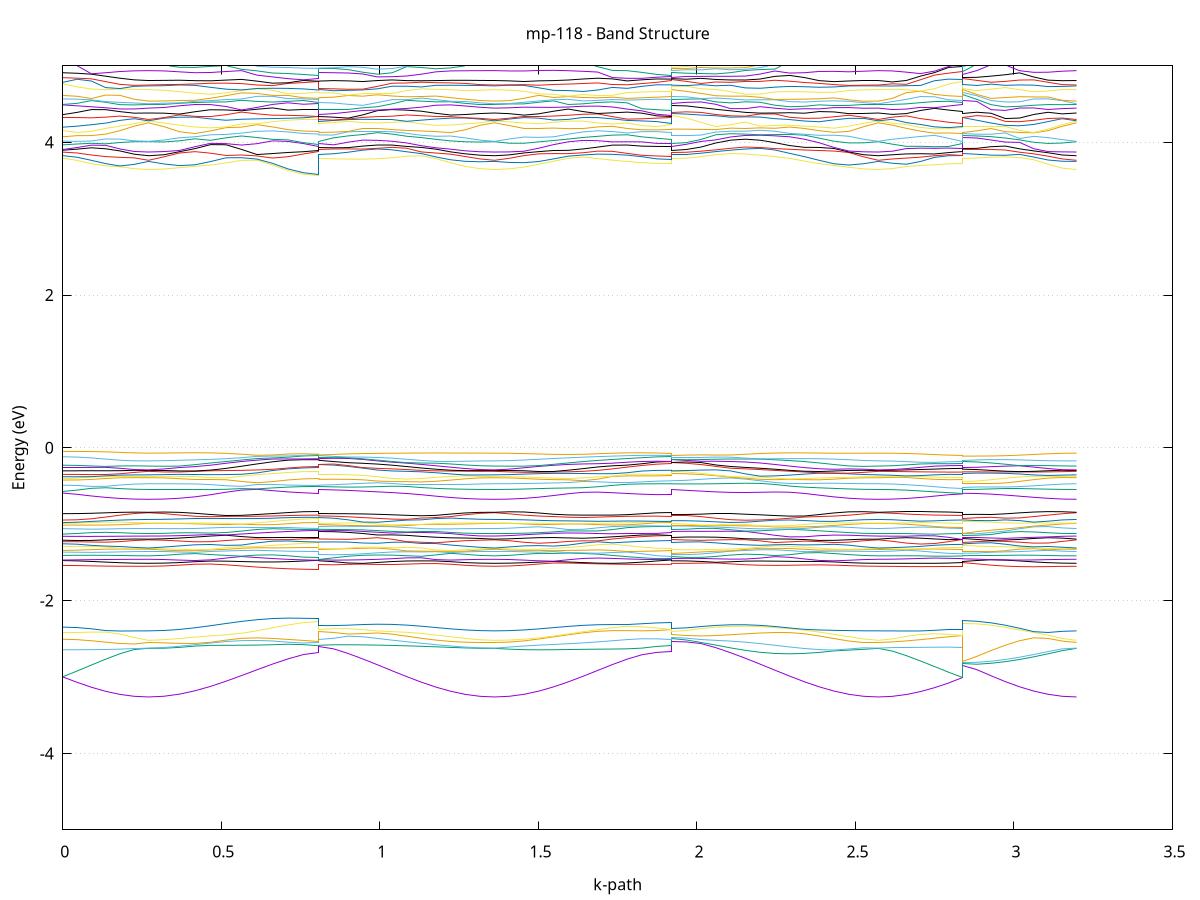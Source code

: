 set title 'mp-118 - Band Structure'
set xlabel 'k-path'
set ylabel 'Energy (eV)'
set grid y
set yrange [-5:5]
set terminal png size 800,600
set output 'mp-118_bands_gnuplot.png'
plot '-' using 1:2 with lines notitle, '-' using 1:2 with lines notitle, '-' using 1:2 with lines notitle, '-' using 1:2 with lines notitle, '-' using 1:2 with lines notitle, '-' using 1:2 with lines notitle, '-' using 1:2 with lines notitle, '-' using 1:2 with lines notitle, '-' using 1:2 with lines notitle, '-' using 1:2 with lines notitle, '-' using 1:2 with lines notitle, '-' using 1:2 with lines notitle, '-' using 1:2 with lines notitle, '-' using 1:2 with lines notitle, '-' using 1:2 with lines notitle, '-' using 1:2 with lines notitle, '-' using 1:2 with lines notitle, '-' using 1:2 with lines notitle, '-' using 1:2 with lines notitle, '-' using 1:2 with lines notitle, '-' using 1:2 with lines notitle, '-' using 1:2 with lines notitle, '-' using 1:2 with lines notitle, '-' using 1:2 with lines notitle, '-' using 1:2 with lines notitle, '-' using 1:2 with lines notitle, '-' using 1:2 with lines notitle, '-' using 1:2 with lines notitle, '-' using 1:2 with lines notitle, '-' using 1:2 with lines notitle, '-' using 1:2 with lines notitle, '-' using 1:2 with lines notitle, '-' using 1:2 with lines notitle, '-' using 1:2 with lines notitle, '-' using 1:2 with lines notitle, '-' using 1:2 with lines notitle, '-' using 1:2 with lines notitle, '-' using 1:2 with lines notitle, '-' using 1:2 with lines notitle, '-' using 1:2 with lines notitle, '-' using 1:2 with lines notitle, '-' using 1:2 with lines notitle, '-' using 1:2 with lines notitle, '-' using 1:2 with lines notitle, '-' using 1:2 with lines notitle, '-' using 1:2 with lines notitle, '-' using 1:2 with lines notitle, '-' using 1:2 with lines notitle, '-' using 1:2 with lines notitle, '-' using 1:2 with lines notitle, '-' using 1:2 with lines notitle, '-' using 1:2 with lines notitle, '-' using 1:2 with lines notitle, '-' using 1:2 with lines notitle, '-' using 1:2 with lines notitle, '-' using 1:2 with lines notitle, '-' using 1:2 with lines notitle, '-' using 1:2 with lines notitle, '-' using 1:2 with lines notitle, '-' using 1:2 with lines notitle, '-' using 1:2 with lines notitle, '-' using 1:2 with lines notitle, '-' using 1:2 with lines notitle, '-' using 1:2 with lines notitle, '-' using 1:2 with lines notitle, '-' using 1:2 with lines notitle, '-' using 1:2 with lines notitle, '-' using 1:2 with lines notitle, '-' using 1:2 with lines notitle, '-' using 1:2 with lines notitle, '-' using 1:2 with lines notitle, '-' using 1:2 with lines notitle, '-' using 1:2 with lines notitle, '-' using 1:2 with lines notitle, '-' using 1:2 with lines notitle, '-' using 1:2 with lines notitle, '-' using 1:2 with lines notitle, '-' using 1:2 with lines notitle, '-' using 1:2 with lines notitle, '-' using 1:2 with lines notitle, '-' using 1:2 with lines notitle, '-' using 1:2 with lines notitle, '-' using 1:2 with lines notitle, '-' using 1:2 with lines notitle, '-' using 1:2 with lines notitle, '-' using 1:2 with lines notitle, '-' using 1:2 with lines notitle, '-' using 1:2 with lines notitle, '-' using 1:2 with lines notitle, '-' using 1:2 with lines notitle, '-' using 1:2 with lines notitle, '-' using 1:2 with lines notitle, '-' using 1:2 with lines notitle, '-' using 1:2 with lines notitle, '-' using 1:2 with lines notitle, '-' using 1:2 with lines notitle
0.000000 -13.911549
0.045076 -13.913449
0.090152 -13.916849
0.135228 -13.920049
0.180304 -13.922449
0.225380 -13.923949
0.270456 -13.924549
0.270456 -13.924549
0.319309 -13.924049
0.368162 -13.922649
0.417015 -13.920449
0.465869 -13.917649
0.514722 -13.914249
0.563575 -13.910549
0.612429 -13.906749
0.661282 -13.903349
0.710135 -13.900549
0.758988 -13.898649
0.807842 -13.897949
0.807842 -13.894549
0.853983 -13.895149
0.900125 -13.896849
0.946266 -13.899449
0.992408 -13.902849
1.038549 -13.906649
1.084691 -13.910549
1.130832 -13.914249
1.176974 -13.917749
1.223115 -13.920549
1.269257 -13.922749
1.315398 -13.924049
1.361539 -13.924549
1.361539 -13.924549
1.408056 -13.924049
1.454573 -13.922649
1.501090 -13.920449
1.547606 -13.917449
1.594123 -13.914049
1.640640 -13.910249
1.687157 -13.906449
1.733673 -13.903049
1.780190 -13.900249
1.826707 -13.898249
1.873224 -13.897149
1.919740 -13.896749
1.919740 -13.893249
1.966334 -13.893449
2.012928 -13.894149
2.059522 -13.895249
2.106116 -13.896749
2.152710 -13.898749
2.199304 -13.901449
2.245898 -13.904949
2.292492 -13.908949
2.339086 -13.913049
2.385680 -13.916849
2.432274 -13.920049
2.478868 -13.922449
2.525462 -13.924049
2.572056 -13.924549
2.572056 -13.924549
2.616358 -13.924049
2.660661 -13.922849
2.704964 -13.920749
2.749266 -13.918249
2.793569 -13.915649
2.837871 -13.914349
2.837871 -13.907149
2.882808 -13.907449
2.927745 -13.908749
2.972682 -13.911749
3.017618 -13.915649
3.062555 -13.919249
3.107492 -13.922149
3.152429 -13.923949
3.197365 -13.924549
e
0.000000 -13.901349
0.045076 -13.899149
0.090152 -13.894949
0.135228 -13.890749
0.180304 -13.887349
0.225380 -13.884849
0.270456 -13.883649
0.270456 -13.883649
0.319309 -13.883549
0.368162 -13.883149
0.417015 -13.882449
0.465869 -13.881549
0.514722 -13.880349
0.563575 -13.879049
0.612429 -13.877649
0.661282 -13.876249
0.710135 -13.874949
0.758988 -13.873949
0.807842 -13.873549
0.807842 -13.880049
0.853983 -13.880149
0.900125 -13.880449
0.946266 -13.880849
0.992408 -13.881549
1.038549 -13.882449
1.084691 -13.883349
1.130832 -13.884049
1.176974 -13.884449
1.223115 -13.884649
1.269257 -13.884349
1.315398 -13.883949
1.361539 -13.883649
1.361539 -13.883649
1.408056 -13.883849
1.454573 -13.884249
1.501090 -13.884749
1.547606 -13.885049
1.594123 -13.885049
1.640640 -13.884749
1.687157 -13.884049
1.733673 -13.882749
1.780190 -13.880949
1.826707 -13.878649
1.873224 -13.876149
1.919740 -13.873849
1.919740 -13.879649
1.966334 -13.879749
2.012928 -13.880149
2.059522 -13.880949
2.106116 -13.882649
2.152710 -13.884949
2.199304 -13.887049
2.245898 -13.888549
2.292492 -13.889149
2.339086 -13.889049
2.385680 -13.888449
2.432274 -13.887349
2.478868 -13.885849
2.525462 -13.884449
2.572056 -13.883649
2.572056 -13.883649
2.616358 -13.885249
2.660661 -13.888649
2.704964 -13.892749
2.749266 -13.896949
2.793569 -13.900549
2.837871 -13.902149
2.837871 -13.893949
2.882808 -13.893949
2.927745 -13.896249
2.972682 -13.896849
3.017618 -13.895449
3.062555 -13.892849
3.107492 -13.889549
3.152429 -13.886049
3.197365 -13.883649
e
0.000000 -13.884249
0.045076 -13.883849
0.090152 -13.882649
0.135228 -13.880349
0.180304 -13.877949
0.225380 -13.878849
0.270456 -13.879849
0.270456 -13.879849
0.319309 -13.879649
0.368162 -13.878949
0.417015 -13.877949
0.465869 -13.876749
0.514722 -13.875549
0.563575 -13.874449
0.612429 -13.873449
0.661282 -13.872649
0.710135 -13.872049
0.758988 -13.871649
0.807842 -13.871549
0.807842 -13.872149
0.853983 -13.872449
0.900125 -13.873249
0.946266 -13.874049
0.992408 -13.874549
1.038549 -13.874649
1.084691 -13.874449
1.130832 -13.873949
1.176974 -13.873249
1.223115 -13.875249
1.269257 -13.877449
1.315398 -13.879149
1.361539 -13.879849
1.361539 -13.879849
1.408056 -13.879649
1.454573 -13.879149
1.501090 -13.878549
1.547606 -13.877749
1.594123 -13.876749
1.640640 -13.875449
1.687157 -13.874149
1.733673 -13.872649
1.780190 -13.871449
1.826707 -13.871049
1.873224 -13.871849
1.919740 -13.873549
1.919740 -13.871949
1.966334 -13.872349
2.012928 -13.873449
2.059522 -13.874849
2.106116 -13.876349
2.152710 -13.877649
2.199304 -13.878549
2.245898 -13.879149
2.292492 -13.879249
2.339086 -13.879049
2.385680 -13.878649
2.432274 -13.878249
2.478868 -13.878349
2.525462 -13.879249
2.572056 -13.879849
2.572056 -13.879849
2.616358 -13.879249
2.660661 -13.878749
2.704964 -13.878849
2.749266 -13.879149
2.793569 -13.879349
2.837871 -13.879449
2.837871 -13.890049
2.882808 -13.892049
2.927745 -13.891449
2.972682 -13.889149
3.017618 -13.886049
3.062555 -13.882449
3.107492 -13.879149
3.152429 -13.878349
3.197365 -13.879849
e
0.000000 -13.870549
0.045076 -13.871049
0.090152 -13.872249
0.135228 -13.873849
0.180304 -13.874849
0.225380 -13.871949
0.270456 -13.869749
0.270456 -13.869749
0.319309 -13.869549
0.368162 -13.868949
0.417015 -13.867949
0.465869 -13.866649
0.514722 -13.865249
0.563575 -13.864249
0.612429 -13.864349
0.661282 -13.864949
0.710135 -13.865849
0.758988 -13.866749
0.807842 -13.867049
0.807842 -13.859249
0.853983 -13.859349
0.900125 -13.859949
0.946266 -13.861249
0.992408 -13.863049
1.038549 -13.865249
1.084691 -13.867649
1.130832 -13.870249
1.176974 -13.872749
1.223115 -13.872149
1.269257 -13.871049
1.315398 -13.870149
1.361539 -13.869749
1.361539 -13.869749
1.408056 -13.869449
1.454573 -13.868649
1.501090 -13.867449
1.547606 -13.866249
1.594123 -13.865149
1.640640 -13.864349
1.687157 -13.864049
1.733673 -13.864149
1.780190 -13.864349
1.826707 -13.864449
1.873224 -13.864049
1.919740 -13.863849
1.919740 -13.864849
1.966334 -13.864949
2.012928 -13.865449
2.059522 -13.866149
2.106116 -13.866849
2.152710 -13.867149
2.199304 -13.867249
2.245898 -13.867449
2.292492 -13.867949
2.339086 -13.868749
2.385680 -13.869849
2.432274 -13.870649
2.478868 -13.870849
2.525462 -13.870249
2.572056 -13.869749
2.572056 -13.869749
2.616358 -13.869549
2.660661 -13.869049
2.704964 -13.868049
2.749266 -13.867049
2.793569 -13.866149
2.837871 -13.865849
2.837871 -13.882449
2.882808 -13.879349
2.927745 -13.874349
2.972682 -13.870249
3.017618 -13.868249
3.062555 -13.868949
3.107492 -13.870849
3.152429 -13.871049
3.197365 -13.869749
e
0.000000 -13.849949
0.045076 -13.850149
0.090152 -13.851449
0.135228 -13.853849
0.180304 -13.856849
0.225380 -13.860349
0.270456 -13.862449
0.270456 -13.862449
0.319309 -13.862449
0.368162 -13.862349
0.417015 -13.862249
0.465869 -13.862149
0.514722 -13.861949
0.563575 -13.861349
0.612429 -13.859849
0.661282 -13.858049
0.710135 -13.856549
0.758988 -13.855449
0.807842 -13.855049
0.807842 -13.857649
0.853983 -13.857449
0.900125 -13.856849
0.946266 -13.855949
0.992408 -13.855249
1.038549 -13.855049
1.084691 -13.855449
1.130832 -13.856349
1.176974 -13.857649
1.223115 -13.859149
1.269257 -13.860649
1.315398 -13.861949
1.361539 -13.862449
1.361539 -13.862449
1.408056 -13.862249
1.454573 -13.861549
1.501090 -13.860449
1.547606 -13.859149
1.594123 -13.857549
1.640640 -13.856049
1.687157 -13.854949
1.733673 -13.854449
1.780190 -13.854849
1.826707 -13.855649
1.873224 -13.856649
1.919740 -13.857049
1.919740 -13.851349
1.966334 -13.852149
2.012928 -13.853149
2.059522 -13.853349
2.106116 -13.853149
2.152710 -13.852649
2.199304 -13.852049
2.245898 -13.851549
2.292492 -13.851249
2.339086 -13.852149
2.385680 -13.854249
2.432274 -13.856749
2.478868 -13.859349
2.525462 -13.861549
2.572056 -13.862449
2.572056 -13.862449
2.616358 -13.861949
2.660661 -13.860649
2.704964 -13.859249
2.749266 -13.858249
2.793569 -13.857749
2.837871 -13.857549
2.837871 -13.851849
2.882808 -13.852149
2.927745 -13.852949
2.972682 -13.853849
3.017618 -13.854149
3.062555 -13.854549
3.107492 -13.857049
3.152429 -13.860449
3.197365 -13.862449
e
0.000000 -13.849149
0.045076 -13.849149
0.090152 -13.848649
0.135228 -13.847849
0.180304 -13.847149
0.225380 -13.846649
0.270456 -13.846449
0.270456 -13.846449
0.319309 -13.846449
0.368162 -13.846149
0.417015 -13.845849
0.465869 -13.845449
0.514722 -13.845049
0.563575 -13.844749
0.612429 -13.844549
0.661282 -13.844449
0.710135 -13.844549
0.758988 -13.844649
0.807842 -13.844749
0.807842 -13.846249
0.853983 -13.846349
0.900125 -13.846449
0.946266 -13.846649
0.992408 -13.846949
1.038549 -13.847049
1.084691 -13.847049
1.130832 -13.846949
1.176974 -13.846849
1.223115 -13.846649
1.269257 -13.846549
1.315398 -13.846549
1.361539 -13.846449
1.361539 -13.846449
1.408056 -13.846549
1.454573 -13.846649
1.501090 -13.846749
1.547606 -13.846949
1.594123 -13.847249
1.640640 -13.847449
1.687157 -13.847449
1.733673 -13.847049
1.780190 -13.846349
1.826707 -13.845549
1.873224 -13.845049
1.919740 -13.844849
1.919740 -13.848949
1.966334 -13.847949
2.012928 -13.846549
2.059522 -13.845549
2.106116 -13.845049
2.152710 -13.845049
2.199304 -13.845749
2.245898 -13.846749
2.292492 -13.848049
2.339086 -13.848549
2.385680 -13.848149
2.432274 -13.847549
2.478868 -13.846949
2.525462 -13.846649
2.572056 -13.846449
2.572056 -13.846449
2.616358 -13.846549
2.660661 -13.846749
2.704964 -13.847049
2.749266 -13.847249
2.793569 -13.847349
2.837871 -13.847449
2.837871 -13.841449
2.882808 -13.841849
2.927745 -13.843049
2.972682 -13.844949
3.017618 -13.847249
3.062555 -13.848749
3.107492 -13.848049
3.152429 -13.846949
3.197365 -13.846449
e
0.000000 -7.396449
0.045076 -7.400149
0.090152 -7.416049
0.135228 -7.432549
0.180304 -7.445249
0.225380 -7.453249
0.270456 -7.455949
0.270456 -7.455949
0.319309 -7.454049
0.368162 -7.448449
0.417015 -7.439249
0.465869 -7.426949
0.514722 -7.412349
0.563575 -7.397049
0.612429 -7.389949
0.661282 -7.397949
0.710135 -7.406249
0.758988 -7.411849
0.807842 -7.413749
0.807842 -7.405549
0.853983 -7.404449
0.900125 -7.401149
0.946266 -7.395749
0.992408 -7.389349
1.038549 -7.387249
1.084691 -7.395749
1.130832 -7.410249
1.176974 -7.425049
1.223115 -7.437949
1.269257 -7.447749
1.315398 -7.453849
1.361539 -7.455949
1.361539 -7.455949
1.408056 -7.453749
1.454573 -7.447049
1.501090 -7.436349
1.547606 -7.422349
1.594123 -7.406449
1.640640 -7.390749
1.687157 -7.380749
1.733673 -7.385749
1.780190 -7.395249
1.826707 -7.402549
1.873224 -7.406849
1.919740 -7.408149
1.919740 -7.415549
1.966334 -7.412749
2.012928 -7.404749
2.059522 -7.392349
2.106116 -7.377649
2.152710 -7.367849
2.199304 -7.367549
2.245898 -7.369549
2.292492 -7.382449
2.339086 -7.400049
2.385680 -7.417749
2.432274 -7.433449
2.478868 -7.445649
2.525462 -7.453349
2.572056 -7.455949
2.572056 -7.455949
2.616358 -7.453649
2.660661 -7.446849
2.704964 -7.436149
2.749266 -7.423049
2.793569 -7.410149
2.837871 -7.404049
2.837871 -7.373749
2.882808 -7.371749
2.927745 -7.366849
2.972682 -7.371549
3.017618 -7.398249
3.062555 -7.422549
3.107492 -7.440849
3.152429 -7.452149
3.197365 -7.455949
e
0.000000 -7.380349
0.045076 -7.392349
0.090152 -7.397949
0.135228 -7.398649
0.180304 -7.395549
0.225380 -7.388149
0.270456 -7.378049
0.270456 -7.378049
0.319309 -7.377249
0.368162 -7.374949
0.417015 -7.372049
0.465869 -7.370949
0.514722 -7.372849
0.563575 -7.377949
0.612429 -7.383449
0.661282 -7.395249
0.710135 -7.404849
0.758988 -7.411049
0.807842 -7.413149
0.807842 -7.374149
0.853983 -7.374249
0.900125 -7.373449
0.946266 -7.371249
0.992408 -7.368049
1.038549 -7.366449
1.084691 -7.373149
1.130832 -7.377949
1.176974 -7.381749
1.223115 -7.383949
1.269257 -7.384049
1.315398 -7.381749
1.361539 -7.378049
1.361539 -7.378049
1.408056 -7.380249
1.454573 -7.380749
1.501090 -7.378749
1.547606 -7.374249
1.594123 -7.368049
1.640640 -7.361649
1.687157 -7.366549
1.733673 -7.376149
1.780190 -7.383549
1.826707 -7.388049
1.873224 -7.390149
1.919740 -7.390549
1.919740 -7.377049
1.966334 -7.374949
2.012928 -7.369149
2.059522 -7.362849
2.106116 -7.363649
2.152710 -7.362349
2.199304 -7.358649
2.245898 -7.362649
2.292492 -7.362949
2.339086 -7.362749
2.385680 -7.365649
2.432274 -7.370649
2.478868 -7.375049
2.525462 -7.377449
2.572056 -7.378049
2.572056 -7.378049
2.616358 -7.385349
2.660661 -7.389849
2.704964 -7.390049
2.749266 -7.386149
2.793569 -7.379149
2.837871 -7.373149
2.837871 -7.362049
2.882808 -7.359849
2.927745 -7.353949
2.972682 -7.353449
3.017618 -7.359549
3.062555 -7.367749
3.107492 -7.374149
3.152429 -7.377449
3.197365 -7.378049
e
0.000000 -7.363049
0.045076 -7.350649
0.090152 -7.338049
0.135228 -7.335249
0.180304 -7.345649
0.225380 -7.361349
0.270456 -7.374749
0.270456 -7.374749
0.319309 -7.373849
0.368162 -7.371249
0.417015 -7.366949
0.465869 -7.360649
0.514722 -7.356049
0.563575 -7.365849
0.612429 -7.377949
0.661282 -7.378349
0.710135 -7.382849
0.758988 -7.385349
0.807842 -7.385549
0.807842 -7.360349
0.853983 -7.358149
0.900125 -7.354149
0.946266 -7.353049
0.992408 -7.357749
1.038549 -7.361849
1.084691 -7.350149
1.130832 -7.335249
1.176974 -7.334449
1.223115 -7.346649
1.269257 -7.358549
1.315398 -7.368549
1.361539 -7.374749
1.361539 -7.374749
1.408056 -7.369949
1.454573 -7.361649
1.501090 -7.352049
1.547606 -7.343849
1.594123 -7.343849
1.640640 -7.353249
1.687157 -7.360849
1.733673 -7.361649
1.780190 -7.363449
1.826707 -7.369849
1.873224 -7.376249
1.919740 -7.378949
1.919740 -7.358549
1.966334 -7.358749
2.012928 -7.359349
2.059522 -7.358749
2.106116 -7.351649
2.152710 -7.346949
2.199304 -7.347249
2.245898 -7.345549
2.292492 -7.340349
2.339086 -7.347949
2.385680 -7.356149
2.432274 -7.362949
2.478868 -7.368749
2.525462 -7.373049
2.572056 -7.374749
2.572056 -7.374749
2.616358 -7.364349
2.660661 -7.351649
2.704964 -7.343249
2.749266 -7.344649
2.793569 -7.353849
2.837871 -7.361649
2.837871 -7.302149
2.882808 -7.310549
2.927745 -7.332249
2.972682 -7.348049
3.017618 -7.347349
3.062555 -7.355049
3.107492 -7.364649
3.152429 -7.371749
3.197365 -7.374749
e
0.000000 -7.340249
0.045076 -7.334549
0.090152 -7.320449
0.135228 -7.304549
0.180304 -7.287949
0.225380 -7.271949
0.270456 -7.262649
0.270456 -7.262649
0.319309 -7.267949
0.368162 -7.281349
0.417015 -7.299349
0.465869 -7.319149
0.514722 -7.335949
0.563575 -7.341049
0.612429 -7.347949
0.661282 -7.348449
0.710135 -7.349749
0.758988 -7.358049
0.807842 -7.362649
0.807842 -7.341449
0.853983 -7.342349
0.900125 -7.342649
0.946266 -7.340349
0.992408 -7.335349
1.038549 -7.328049
1.084691 -7.320449
1.130832 -7.320149
1.176974 -7.314149
1.223115 -7.296849
1.269257 -7.280449
1.315398 -7.267849
1.361539 -7.262649
1.361539 -7.262649
1.408056 -7.267349
1.454573 -7.279549
1.501090 -7.295649
1.547606 -7.313249
1.594123 -7.330949
1.640640 -7.347449
1.687157 -7.352349
1.733673 -7.348149
1.780190 -7.345549
1.826707 -7.343549
1.873224 -7.340949
1.919740 -7.338049
1.919740 -7.311449
1.966334 -7.312849
2.012928 -7.316949
2.059522 -7.322949
2.106116 -7.328049
2.152710 -7.328749
2.199304 -7.325649
2.245898 -7.329349
2.292492 -7.335949
2.339086 -7.326849
2.385680 -7.313649
2.432274 -7.299149
2.478868 -7.283949
2.525462 -7.269749
2.572056 -7.262649
2.572056 -7.262649
2.616358 -7.265849
2.660661 -7.275549
2.704964 -7.290949
2.749266 -7.308149
2.793569 -7.322849
2.837871 -7.329249
2.837871 -7.293749
2.882808 -7.300549
2.927745 -7.318149
2.972682 -7.325049
3.017618 -7.320349
3.062555 -7.307749
3.107492 -7.289649
3.152429 -7.271849
3.197365 -7.262649
e
0.000000 -7.206949
0.045076 -7.225449
0.090152 -7.245149
0.135228 -7.254049
0.180304 -7.251749
0.225380 -7.249449
0.270456 -7.251649
0.270456 -7.251649
0.319309 -7.254149
0.368162 -7.262449
0.417015 -7.275949
0.465869 -7.292549
0.514722 -7.309349
0.563575 -7.318549
0.612429 -7.311049
0.661282 -7.298049
0.710135 -7.293349
0.758988 -7.280649
0.807842 -7.268549
0.807842 -7.324249
0.853983 -7.320649
0.900125 -7.312049
0.946266 -7.300249
0.992408 -7.289749
1.038549 -7.288349
1.084691 -7.294149
1.130832 -7.294249
1.176974 -7.284049
1.223115 -7.271649
1.269257 -7.260649
1.315398 -7.253649
1.361539 -7.251649
1.361539 -7.251649
1.408056 -7.255849
1.454573 -7.267649
1.501090 -7.283549
1.547606 -7.298649
1.594123 -7.305249
1.640640 -7.302549
1.687157 -7.302049
1.733673 -7.308049
1.780190 -7.316149
1.826707 -7.323649
1.873224 -7.330149
1.919740 -7.334349
1.919740 -7.286449
1.966334 -7.286849
2.012928 -7.290249
2.059522 -7.296149
2.106116 -7.301449
2.152710 -7.305349
2.199304 -7.305449
2.245898 -7.302549
2.292492 -7.304249
2.339086 -7.304449
2.385680 -7.297849
2.432274 -7.284249
2.478868 -7.268049
2.525462 -7.255349
2.572056 -7.251649
2.572056 -7.251649
2.616358 -7.254149
2.660661 -7.259449
2.704964 -7.260649
2.749266 -7.251349
2.793569 -7.232849
2.837871 -7.221049
2.837871 -7.247849
2.882808 -7.274849
2.927745 -7.294549
2.972682 -7.309149
3.017618 -7.309149
3.062555 -7.292349
3.107492 -7.272349
3.152429 -7.256349
3.197365 -7.251649
e
0.000000 -7.196849
0.045076 -7.186949
0.090152 -7.184849
0.135228 -7.183349
0.180304 -7.185049
0.225380 -7.188249
0.270456 -7.188249
0.270456 -7.188249
0.319309 -7.190849
0.368162 -7.194049
0.417015 -7.197549
0.465869 -7.202049
0.514722 -7.213849
0.563575 -7.241049
0.612429 -7.267749
0.661282 -7.286049
0.710135 -7.277749
0.758988 -7.263549
0.807842 -7.260449
0.807842 -7.317349
0.853983 -7.313549
0.900125 -7.303549
0.946266 -7.289949
0.992408 -7.273849
1.038549 -7.254449
1.084691 -7.238249
1.130832 -7.225249
1.176974 -7.212849
1.223115 -7.202349
1.269257 -7.194749
1.315398 -7.189949
1.361539 -7.188249
1.361539 -7.188249
1.408056 -7.196049
1.454573 -7.202249
1.501090 -7.207949
1.547606 -7.215849
1.594123 -7.225849
1.640640 -7.235749
1.687157 -7.247649
1.733673 -7.265549
1.780190 -7.282549
1.826707 -7.297649
1.873224 -7.308349
1.919740 -7.312349
1.919740 -7.271449
1.966334 -7.274349
2.012928 -7.279249
2.059522 -7.282349
2.106116 -7.281449
2.152710 -7.275549
2.199304 -7.269049
2.245898 -7.262649
2.292492 -7.246749
2.339086 -7.227649
2.385680 -7.209849
2.432274 -7.196549
2.478868 -7.193149
2.525462 -7.193449
2.572056 -7.188249
2.572056 -7.188249
2.616358 -7.200549
2.660661 -7.210649
2.704964 -7.216249
2.749266 -7.219149
2.793569 -7.220449
2.837871 -7.214649
2.837871 -7.246949
2.882808 -7.229349
2.927745 -7.222949
2.972682 -7.211549
3.017618 -7.201649
3.062555 -7.196949
3.107492 -7.196649
3.152429 -7.195549
3.197365 -7.188249
e
0.000000 -7.182549
0.045076 -7.176949
0.090152 -7.171949
0.135228 -7.177249
0.180304 -7.179349
0.225380 -7.180949
0.270456 -7.184249
0.270456 -7.184249
0.319309 -7.181049
0.368162 -7.176949
0.417015 -7.175949
0.465869 -7.188549
0.514722 -7.204549
0.563575 -7.207949
0.612429 -7.218949
0.661282 -7.232549
0.710135 -7.242649
0.758988 -7.247649
0.807842 -7.247649
0.807842 -7.232749
0.853983 -7.236549
0.900125 -7.243849
0.946266 -7.248949
0.992408 -7.248449
1.038549 -7.242249
1.084691 -7.227049
1.130832 -7.209649
1.176974 -7.198049
1.223115 -7.190049
1.269257 -7.185649
1.315398 -7.184249
1.361539 -7.184249
1.361539 -7.184249
1.408056 -7.174849
1.454573 -7.173349
1.501090 -7.179649
1.547606 -7.190649
1.594123 -7.208649
1.640640 -7.228549
1.687157 -7.240649
1.733673 -7.238549
1.780190 -7.232949
1.826707 -7.225149
1.873224 -7.216449
1.919740 -7.212349
1.919740 -7.264649
1.966334 -7.268149
2.012928 -7.268449
2.059522 -7.261449
2.106116 -7.249849
2.152710 -7.247749
2.199304 -7.247749
2.245898 -7.231449
2.292492 -7.208949
2.339086 -7.187649
2.385680 -7.179549
2.432274 -7.180249
2.478868 -7.176049
2.525462 -7.173149
2.572056 -7.184249
2.572056 -7.184249
2.616358 -7.174649
2.660661 -7.169549
2.704964 -7.166249
2.749266 -7.171349
2.793569 -7.187449
2.837871 -7.204449
2.837871 -7.224449
2.882808 -7.222249
2.927745 -7.201249
2.972682 -7.183749
3.017618 -7.174249
3.062555 -7.171249
3.107492 -7.168949
3.152429 -7.170849
3.197365 -7.184249
e
0.000000 -7.153349
0.045076 -7.159249
0.090152 -7.159049
0.135228 -7.154349
0.180304 -7.163849
0.225380 -7.167549
0.270456 -7.166149
0.270456 -7.166149
0.319309 -7.166549
0.368162 -7.168349
0.417015 -7.171649
0.465869 -7.175949
0.514722 -7.187749
0.563575 -7.203349
0.612429 -7.210649
0.661282 -7.215849
0.710135 -7.224149
0.758988 -7.236449
0.807842 -7.244649
0.807842 -7.226649
0.853983 -7.226749
0.900125 -7.228249
0.946266 -7.231049
0.992408 -7.233549
1.038549 -7.229449
1.084691 -7.217749
1.130832 -7.200649
1.176974 -7.181149
1.223115 -7.167449
1.269257 -7.163649
1.315398 -7.165249
1.361539 -7.166149
1.361539 -7.166149
1.408056 -7.167149
1.454573 -7.166149
1.501090 -7.169349
1.547606 -7.181449
1.594123 -7.193249
1.640640 -7.204249
1.687157 -7.212649
1.733673 -7.214149
1.780190 -7.209249
1.826707 -7.207249
1.873224 -7.204649
1.919740 -7.201349
1.919740 -7.253449
1.966334 -7.247549
2.012928 -7.239849
2.059522 -7.235149
2.106116 -7.237849
2.152710 -7.233249
2.199304 -7.217249
2.245898 -7.201549
2.292492 -7.187449
2.339086 -7.177349
2.385680 -7.169749
2.432274 -7.159749
2.478868 -7.162949
2.525462 -7.168949
2.572056 -7.166149
2.572056 -7.166149
2.616358 -7.161249
2.660661 -7.155749
2.704964 -7.157449
2.749266 -7.159449
2.793569 -7.159149
2.837871 -7.159449
2.837871 -7.208249
2.882808 -7.186049
2.927745 -7.165249
2.972682 -7.162649
3.017618 -7.160749
3.062555 -7.157249
3.107492 -7.154149
3.152429 -7.165949
3.197365 -7.166149
e
0.000000 -7.150349
0.045076 -7.145149
0.090152 -7.145349
0.135228 -7.153049
0.180304 -7.150449
0.225380 -7.151149
0.270456 -7.152549
0.270456 -7.152549
0.319309 -7.152549
0.368162 -7.153849
0.417015 -7.159049
0.465869 -7.161949
0.514722 -7.166649
0.563575 -7.176749
0.612429 -7.188349
0.661282 -7.201149
0.710135 -7.215249
0.758988 -7.225749
0.807842 -7.228849
0.807842 -7.204649
0.853983 -7.207249
0.900125 -7.210349
0.946266 -7.212449
0.992408 -7.209449
1.038549 -7.199649
1.084691 -7.189049
1.130832 -7.179049
1.176974 -7.168449
1.223115 -7.158949
1.269257 -7.156049
1.315398 -7.153349
1.361539 -7.152549
1.361539 -7.152549
1.408056 -7.152049
1.454573 -7.150949
1.501090 -7.159749
1.547606 -7.165649
1.594123 -7.169949
1.640640 -7.185149
1.687157 -7.199049
1.733673 -7.207549
1.780190 -7.207149
1.826707 -7.195949
1.873224 -7.192749
1.919740 -7.195849
1.919740 -7.206749
1.966334 -7.205349
2.012928 -7.199949
2.059522 -7.203649
2.106116 -7.203549
2.152710 -7.196149
2.199304 -7.186649
2.245898 -7.178649
2.292492 -7.174749
2.339086 -7.169949
2.385680 -7.160649
2.432274 -7.158149
2.478868 -7.149849
2.525462 -7.150649
2.572056 -7.152549
2.572056 -7.152549
2.616358 -7.151549
2.660661 -7.149949
2.704964 -7.153149
2.749266 -7.153749
2.793569 -7.152149
2.837871 -7.150049
2.837871 -7.163549
2.882808 -7.162849
2.927745 -7.158949
2.972682 -7.158749
3.017618 -7.155049
3.062555 -7.146949
3.107492 -7.151349
3.152429 -7.149949
3.197365 -7.152549
e
0.000000 -7.142649
0.045076 -7.139249
0.090152 -7.142449
0.135228 -7.141449
0.180304 -7.140349
0.225380 -7.138549
0.270456 -7.137249
0.270456 -7.137249
0.319309 -7.139249
0.368162 -7.143849
0.417015 -7.149049
0.465869 -7.156649
0.514722 -7.158649
0.563575 -7.163149
0.612429 -7.167749
0.661282 -7.177049
0.710135 -7.192349
0.758988 -7.208249
0.807842 -7.217149
0.807842 -7.196349
0.853983 -7.193749
0.900125 -7.196549
0.946266 -7.199849
0.992408 -7.198149
1.038549 -7.191749
1.084691 -7.179249
1.130832 -7.166949
1.176974 -7.161449
1.223115 -7.157149
1.269257 -7.147249
1.315398 -7.140349
1.361539 -7.137249
1.361539 -7.137249
1.408056 -7.138549
1.454573 -7.141249
1.501090 -7.144449
1.547606 -7.152249
1.594123 -7.168349
1.640640 -7.173449
1.687157 -7.177249
1.733673 -7.180649
1.780190 -7.183149
1.826707 -7.183749
1.873224 -7.178349
1.919740 -7.178149
1.919740 -7.188749
1.966334 -7.191149
2.012928 -7.195449
2.059522 -7.188349
2.106116 -7.180049
2.152710 -7.174049
2.199304 -7.170549
2.245898 -7.169849
2.292492 -7.167449
2.339086 -7.162449
2.385680 -7.151449
2.432274 -7.144349
2.478868 -7.141249
2.525462 -7.138649
2.572056 -7.137249
2.572056 -7.137249
2.616358 -7.138549
2.660661 -7.136649
2.704964 -7.132149
2.749266 -7.136749
2.793569 -7.142449
2.837871 -7.145349
2.837871 -7.157949
2.882808 -7.156849
2.927745 -7.150449
2.972682 -7.148049
3.017618 -7.143249
3.062555 -7.140849
3.107492 -7.140549
3.152429 -7.140449
3.197365 -7.137249
e
0.000000 -7.135949
0.045076 -7.138149
0.090152 -7.128849
0.135228 -7.125249
0.180304 -7.122649
0.225380 -7.123049
0.270456 -7.125249
0.270456 -7.125249
0.319309 -7.127749
0.368162 -7.134049
0.417015 -7.141249
0.465869 -7.150349
0.514722 -7.157849
0.563575 -7.156349
0.612429 -7.160649
0.661282 -7.165349
0.710135 -7.163849
0.758988 -7.159849
0.807842 -7.157649
0.807842 -7.173949
0.853983 -7.177749
0.900125 -7.177349
0.946266 -7.174149
0.992408 -7.170849
1.038549 -7.167049
1.084691 -7.162349
1.130832 -7.153749
1.176974 -7.139949
1.223115 -7.130249
1.269257 -7.127649
1.315398 -7.125549
1.361539 -7.125249
1.361539 -7.125249
1.408056 -7.130649
1.454573 -7.138749
1.501090 -7.137949
1.547606 -7.147649
1.594123 -7.152349
1.640640 -7.155449
1.687157 -7.157849
1.733673 -7.163149
1.780190 -7.169249
1.826707 -7.172749
1.873224 -7.175449
1.919740 -7.172249
1.919740 -7.178549
1.966334 -7.175049
2.012928 -7.170849
2.059522 -7.167249
2.106116 -7.164649
2.152710 -7.164349
2.199304 -7.165649
2.245898 -7.163949
2.292492 -7.159349
2.339086 -7.154249
2.385680 -7.148249
2.432274 -7.133249
2.478868 -7.132249
2.525462 -7.129049
2.572056 -7.125249
2.572056 -7.125249
2.616358 -7.126949
2.660661 -7.128349
2.704964 -7.125249
2.749266 -7.124849
2.793569 -7.127149
2.837871 -7.127949
2.837871 -7.137949
2.882808 -7.142449
2.927745 -7.143749
2.972682 -7.125449
3.017618 -7.122849
3.062555 -7.127449
3.107492 -7.127049
3.152429 -7.125049
3.197365 -7.125249
e
0.000000 -7.127049
0.045076 -7.126349
0.090152 -7.123849
0.135228 -7.112649
0.180304 -7.105949
0.225380 -7.110349
0.270456 -7.111149
0.270456 -7.111149
0.319309 -7.112549
0.368162 -7.119349
0.417015 -7.131149
0.465869 -7.137749
0.514722 -7.139649
0.563575 -7.141849
0.612429 -7.149149
0.661282 -7.153849
0.710135 -7.154149
0.758988 -7.152249
0.807842 -7.150349
0.807842 -7.159649
0.853983 -7.160149
0.900125 -7.156249
0.946266 -7.147849
0.992408 -7.139049
1.038549 -7.133949
1.084691 -7.129749
1.130832 -7.126149
1.176974 -7.124049
1.223115 -7.123949
1.269257 -7.117849
1.315398 -7.112949
1.361539 -7.111149
1.361539 -7.111149
1.408056 -7.110949
1.454573 -7.117149
1.501090 -7.125549
1.547606 -7.121749
1.594123 -7.128549
1.640640 -7.141649
1.687157 -7.153549
1.733673 -7.159649
1.780190 -7.161849
1.826707 -7.164249
1.873224 -7.167349
1.919740 -7.170349
1.919740 -7.171049
1.966334 -7.169249
2.012928 -7.165649
2.059522 -7.164249
2.106116 -7.161049
2.152710 -7.159349
2.199304 -7.157249
2.245898 -7.150849
2.292492 -7.142049
2.339086 -7.132849
2.385680 -7.126249
2.432274 -7.124749
2.478868 -7.115349
2.525462 -7.109649
2.572056 -7.111149
2.572056 -7.111149
2.616358 -7.109749
2.660661 -7.110549
2.704964 -7.116549
2.749266 -7.116649
2.793569 -7.113049
2.837871 -7.111449
2.837871 -7.124649
2.882808 -7.121849
2.927745 -7.119449
2.972682 -7.114549
3.017618 -7.106749
3.062555 -7.106349
3.107492 -7.105149
3.152429 -7.106549
3.197365 -7.111149
e
0.000000 -7.111949
0.045076 -7.112049
0.090152 -7.110949
0.135228 -7.108049
0.180304 -7.103949
0.225380 -7.098649
0.270456 -7.093549
0.270456 -7.093549
0.319309 -7.095749
0.368162 -7.100049
0.417015 -7.104249
0.465869 -7.112549
0.514722 -7.125849
0.563575 -7.137549
0.612429 -7.138449
0.661282 -7.136349
0.710135 -7.139149
0.758988 -7.143049
0.807842 -7.145449
0.807842 -7.157749
0.853983 -7.151649
0.900125 -7.145449
0.946266 -7.141049
0.992408 -7.135749
1.038549 -7.127449
1.084691 -7.119849
1.130832 -7.117049
1.176974 -7.119149
1.223115 -7.112949
1.269257 -7.104149
1.315398 -7.097549
1.361539 -7.093549
1.361539 -7.093549
1.408056 -7.098149
1.454573 -7.102449
1.501090 -7.106849
1.547606 -7.115249
1.594123 -7.119949
1.640640 -7.122749
1.687157 -7.131549
1.733673 -7.140449
1.780190 -7.148249
1.826707 -7.154049
1.873224 -7.155649
1.919740 -7.155449
1.919740 -7.154149
1.966334 -7.158149
2.012928 -7.163249
2.059522 -7.161849
2.106116 -7.159649
2.152710 -7.156749
2.199304 -7.151749
2.245898 -7.144849
2.292492 -7.135149
2.339086 -7.123949
2.385680 -7.113849
2.432274 -7.106449
2.478868 -7.101949
2.525462 -7.098349
2.572056 -7.093549
2.572056 -7.093549
2.616358 -7.097949
2.660661 -7.102949
2.704964 -7.102949
2.749266 -7.099249
2.793569 -7.096649
2.837871 -7.095849
2.837871 -7.121049
2.882808 -7.117049
2.927745 -7.105349
2.972682 -7.102449
3.017618 -7.105349
3.062555 -7.101149
3.107492 -7.099049
3.152429 -7.099249
3.197365 -7.093549
e
0.000000 -7.084649
0.045076 -7.086449
0.090152 -7.089149
0.135228 -7.094049
0.180304 -7.099049
0.225380 -7.094149
0.270456 -7.092749
0.270456 -7.092749
0.319309 -7.094649
0.368162 -7.097649
0.417015 -7.100249
0.465869 -7.105249
0.514722 -7.111749
0.563575 -7.120649
0.612429 -7.128149
0.661282 -7.132249
0.710135 -7.132349
0.758988 -7.133549
0.807842 -7.134549
0.807842 -7.138649
0.853983 -7.136749
0.900125 -7.131349
0.946266 -7.124949
0.992408 -7.119649
1.038549 -7.115449
1.084691 -7.112049
1.130832 -7.109749
1.176974 -7.103349
1.223115 -7.100449
1.269257 -7.097849
1.315398 -7.094549
1.361539 -7.092749
1.361539 -7.092749
1.408056 -7.092849
1.454573 -7.095749
1.501090 -7.100549
1.547606 -7.103749
1.594123 -7.111549
1.640640 -7.120449
1.687157 -7.123349
1.733673 -7.126249
1.780190 -7.131649
1.826707 -7.137049
1.873224 -7.136849
1.919740 -7.129549
1.919740 -7.149849
1.966334 -7.146349
2.012928 -7.140349
2.059522 -7.139649
2.106116 -7.137649
2.152710 -7.134149
2.199304 -7.130749
2.245898 -7.124649
2.292492 -7.117049
2.339086 -7.108749
2.385680 -7.100749
2.432274 -7.095149
2.478868 -7.092349
2.525462 -7.091249
2.572056 -7.092749
2.572056 -7.092749
2.616358 -7.090049
2.660661 -7.088249
2.704964 -7.085149
2.749266 -7.083749
2.793569 -7.085749
2.837871 -7.087149
2.837871 -7.093349
2.882808 -7.094349
2.927745 -7.097249
2.972682 -7.088849
3.017618 -7.086149
3.062555 -7.088049
3.107492 -7.090749
3.152429 -7.092549
3.197365 -7.092749
e
0.000000 -7.078049
0.045076 -7.075949
0.090152 -7.076649
0.135228 -7.082449
0.180304 -7.084749
0.225380 -7.086749
0.270456 -7.090049
0.270456 -7.090049
0.319309 -7.087549
0.368162 -7.088249
0.417015 -7.096649
0.465869 -7.101349
0.514722 -7.102049
0.563575 -7.101749
0.612429 -7.102049
0.661282 -7.101949
0.710135 -7.099649
0.758988 -7.096049
0.807842 -7.094149
0.807842 -7.117849
0.853983 -7.117349
0.900125 -7.115849
0.946266 -7.112949
0.992408 -7.108249
1.038549 -7.103649
1.084691 -7.107349
1.130832 -7.105849
1.176974 -7.100849
1.223115 -7.092249
1.269257 -7.084949
1.315398 -7.084549
1.361539 -7.090049
1.361539 -7.090049
1.408056 -7.086549
1.454573 -7.086749
1.501090 -7.093049
1.547606 -7.100749
1.594123 -7.100849
1.640640 -7.101749
1.687157 -7.106249
1.733673 -7.110649
1.780190 -7.111549
1.826707 -7.109949
1.873224 -7.112449
1.919740 -7.121949
1.919740 -7.134249
1.966334 -7.133549
2.012928 -7.129149
2.059522 -7.124549
2.106116 -7.127749
2.152710 -7.125149
2.199304 -7.114249
2.245898 -7.102849
2.292492 -7.093349
2.339086 -7.086749
2.385680 -7.084249
2.432274 -7.086249
2.478868 -7.087849
2.525462 -7.089349
2.572056 -7.090049
2.572056 -7.090049
2.616358 -7.088349
2.660661 -7.082749
2.704964 -7.076749
2.749266 -7.074349
2.793569 -7.069849
2.837871 -7.067049
2.837871 -7.064749
2.882808 -7.066649
2.927745 -7.070449
2.972682 -7.071249
3.017618 -7.059249
3.062555 -7.068449
3.107492 -7.083349
3.152429 -7.087049
3.197365 -7.090049
e
0.000000 -7.060849
0.045076 -7.062549
0.090152 -7.065849
0.135228 -7.067749
0.180304 -7.072549
0.225380 -7.077149
0.270456 -7.078649
0.270456 -7.078649
0.319309 -7.080249
0.368162 -7.079849
0.417015 -7.074249
0.465869 -7.079749
0.514722 -7.086449
0.563575 -7.088649
0.612429 -7.086349
0.661282 -7.081649
0.710135 -7.075549
0.758988 -7.069249
0.807842 -7.068249
0.807842 -7.078049
0.853983 -7.082049
0.900125 -7.087949
0.946266 -7.093349
0.992408 -7.098249
1.038549 -7.100949
1.084691 -7.092949
1.130832 -7.083749
1.176974 -7.074849
1.223115 -7.068849
1.269257 -7.075749
1.315398 -7.080249
1.361539 -7.078649
1.361539 -7.078649
1.408056 -7.078949
1.454573 -7.074449
1.501090 -7.067449
1.547606 -7.072649
1.594123 -7.075549
1.640640 -7.073949
1.687157 -7.070249
1.733673 -7.068049
1.780190 -7.072549
1.826707 -7.084049
1.873224 -7.092549
1.919740 -7.092849
1.919740 -7.128749
1.966334 -7.125449
2.012928 -7.119349
2.059522 -7.108149
2.106116 -7.091749
2.152710 -7.077449
2.199304 -7.066649
2.245898 -7.059049
2.292492 -7.055549
2.339086 -7.058349
2.385680 -7.066449
2.432274 -7.070949
2.478868 -7.075649
2.525462 -7.078049
2.572056 -7.078649
2.572056 -7.078649
2.616358 -7.078049
2.660661 -7.077049
2.704964 -7.074949
2.749266 -7.065749
2.793569 -7.062649
2.837871 -7.063849
2.837871 -7.055149
2.882808 -7.054249
2.927745 -7.052949
2.972682 -7.052249
3.017618 -7.050449
3.062555 -7.062749
3.107492 -7.070249
3.152429 -7.076249
3.197365 -7.078649
e
0.000000 -7.046249
0.045076 -7.052749
0.090152 -7.058649
0.135228 -7.059349
0.180304 -7.056949
0.225380 -7.054949
0.270456 -7.054149
0.270456 -7.054149
0.319309 -7.056249
0.368162 -7.062049
0.417015 -7.070349
0.465869 -7.068549
0.514722 -7.064449
0.563575 -7.061949
0.612429 -7.061249
0.661282 -7.061949
0.710135 -7.063749
0.758988 -7.064849
0.807842 -7.059749
0.807842 -7.066849
0.853983 -7.062149
0.900125 -7.054749
0.946266 -7.048349
0.992408 -7.044149
1.038549 -7.042549
1.084691 -7.043849
1.130832 -7.048149
1.176974 -7.055149
1.223115 -7.062349
1.269257 -7.059249
1.315398 -7.055449
1.361539 -7.054149
1.361539 -7.054149
1.408056 -7.055849
1.454573 -7.060449
1.501090 -7.064749
1.547606 -7.057549
1.594123 -7.052649
1.640640 -7.051449
1.687157 -7.054349
1.733673 -7.060649
1.780190 -7.066349
1.826707 -7.070349
1.873224 -7.076049
1.919740 -7.079649
1.919740 -7.040549
1.966334 -7.049449
2.012928 -7.059449
2.059522 -7.063649
2.106116 -7.060049
2.152710 -7.051549
2.199304 -7.041549
2.245898 -7.034049
2.292492 -7.042749
2.339086 -7.053049
2.385680 -7.059149
2.432274 -7.062249
2.478868 -7.059249
2.525462 -7.055649
2.572056 -7.054149
2.572056 -7.054149
2.616358 -7.054849
2.660661 -7.056449
2.704964 -7.058349
2.749266 -7.059249
2.793569 -7.050949
2.837871 -7.040349
2.837871 -7.017749
2.882808 -7.019949
2.927745 -7.026349
2.972682 -7.035549
3.017618 -7.045549
3.062555 -7.050449
3.107492 -7.052749
3.152429 -7.053849
3.197365 -7.054149
e
0.000000 -7.031649
0.045076 -7.023449
0.090152 -7.010849
0.135228 -6.998749
0.180304 -6.988749
0.225380 -6.981949
0.270456 -6.979549
0.270456 -6.979549
0.319309 -6.980049
0.368162 -6.981649
0.417015 -6.984649
0.465869 -6.989349
0.514722 -6.995949
0.563575 -7.004349
0.612429 -7.014249
0.661282 -7.025349
0.710135 -7.036949
0.758988 -7.048149
0.807842 -7.056949
0.807842 -7.042449
0.853983 -7.040949
0.900125 -7.036649
0.946266 -7.029949
0.992408 -7.021749
1.038549 -7.013249
1.084691 -7.005349
1.130832 -6.998249
1.176974 -6.992049
1.223115 -6.986849
1.269257 -6.982949
1.315398 -6.980449
1.361539 -6.979549
1.361539 -6.979549
1.408056 -6.980449
1.454573 -6.982949
1.501090 -6.986949
1.547606 -6.992349
1.594123 -6.999049
1.640640 -7.006649
1.687157 -7.015149
1.733673 -7.024149
1.780190 -7.032849
1.826707 -7.039549
1.873224 -7.043149
1.919740 -7.044349
1.919740 -7.034149
1.966334 -7.026549
2.012928 -7.019049
2.059522 -7.014649
2.106116 -7.013749
2.152710 -7.016249
2.199304 -7.022049
2.245898 -7.029049
2.292492 -7.022549
2.339086 -7.013549
2.385680 -7.003949
2.432274 -6.994649
2.478868 -6.986849
2.525462 -6.981449
2.572056 -6.979549
2.572056 -6.979549
2.616358 -6.981449
2.660661 -6.987049
2.704964 -6.995749
2.749266 -7.006849
2.793569 -7.019749
2.837871 -7.030149
2.837871 -7.002249
2.882808 -7.005449
2.927745 -7.014549
2.972682 -7.028849
3.017618 -7.041649
3.062555 -7.019849
3.107492 -6.998249
3.152429 -6.984349
3.197365 -6.979549
e
0.000000 -2.999049
0.045076 -3.069849
0.090152 -3.133949
0.135228 -3.187449
0.180304 -3.227749
0.225380 -3.252849
0.270456 -3.261349
0.270456 -3.261349
0.319309 -3.251949
0.368162 -3.224449
0.417015 -3.180449
0.465869 -3.122949
0.514722 -3.055349
0.563575 -2.981549
0.612429 -2.905549
0.661282 -2.831249
0.710135 -2.762949
0.758988 -2.706149
0.807842 -2.678549
0.807842 -2.594349
0.853983 -2.631249
0.900125 -2.692649
0.946266 -2.763849
0.992408 -2.840149
1.038549 -2.918349
1.084691 -2.995249
1.130832 -3.067749
1.176974 -3.132549
1.223115 -3.186649
1.269257 -3.227349
1.315398 -3.252749
1.361539 -3.261349
1.361539 -3.261349
1.408056 -3.252549
1.454573 -3.226649
1.501090 -3.184949
1.547606 -3.129749
1.594123 -3.063949
1.640640 -2.990649
1.687157 -2.913649
1.733673 -2.837049
1.780190 -2.765949
1.826707 -2.708649
1.873224 -2.678049
1.919740 -2.670749
1.919740 -2.537849
1.966334 -2.540849
2.012928 -2.562449
2.059522 -2.616049
2.106116 -2.681849
2.152710 -2.754549
2.199304 -2.831649
2.245898 -2.910649
2.292492 -2.988549
2.339086 -3.062349
2.385680 -3.128549
2.432274 -3.184149
2.478868 -3.226249
2.525462 -3.252449
2.572056 -3.261349
2.572056 -3.261349
2.616358 -3.253249
2.660661 -3.229349
2.704964 -3.191049
2.749266 -3.140049
2.793569 -3.078949
2.837871 -3.011949
2.837871 -2.847049
2.882808 -2.903749
2.927745 -2.984249
2.972682 -3.060349
3.017618 -3.128149
3.062555 -3.184349
3.107492 -3.226449
3.152429 -3.252549
3.197365 -3.261349
e
0.000000 -2.996949
0.045076 -2.921549
0.090152 -2.843449
0.135228 -2.766849
0.180304 -2.695549
0.225380 -2.640349
0.270456 -2.625049
0.270456 -2.625049
0.319309 -2.623149
0.368162 -2.612349
0.417015 -2.595349
0.465869 -2.585849
0.514722 -2.584949
0.563575 -2.584449
0.612429 -2.582049
0.661282 -2.577349
0.710135 -2.571049
0.758988 -2.576249
0.807842 -2.591349
0.807842 -2.585049
0.853983 -2.578249
0.900125 -2.577949
0.946266 -2.579749
0.992408 -2.582749
1.038549 -2.586849
1.084691 -2.591949
1.130832 -2.598049
1.176974 -2.604949
1.223115 -2.612449
1.269257 -2.619349
1.315398 -2.623949
1.361539 -2.625049
1.361539 -2.625049
1.408056 -2.635649
1.454573 -2.642549
1.501090 -2.644549
1.547606 -2.643249
1.594123 -2.640449
1.640640 -2.637749
1.687157 -2.635749
1.733673 -2.634149
1.780190 -2.631149
1.826707 -2.621849
1.873224 -2.599749
1.919740 -2.583549
1.919740 -2.501249
1.966334 -2.515449
2.012928 -2.548149
2.059522 -2.582249
2.106116 -2.618849
2.152710 -2.651349
2.199304 -2.676249
2.245898 -2.691649
2.292492 -2.696649
2.339086 -2.691649
2.385680 -2.677949
2.432274 -2.658549
2.478868 -2.648049
2.525462 -2.637949
2.572056 -2.625049
2.572056 -2.625049
2.616358 -2.660849
2.660661 -2.720549
2.704964 -2.789549
2.749266 -2.862949
2.793569 -2.937449
2.837871 -3.008949
2.837871 -2.827749
2.882808 -2.832949
2.927745 -2.820449
2.972682 -2.799349
3.017618 -2.770749
3.062555 -2.735849
3.107492 -2.696349
3.152429 -2.655249
3.197365 -2.625049
e
0.000000 -2.643449
0.045076 -2.643249
0.090152 -2.642349
0.135228 -2.640049
0.180304 -2.635449
0.225380 -2.627849
0.270456 -2.621849
0.270456 -2.621849
0.319309 -2.614049
0.368162 -2.597549
0.417015 -2.577249
0.465869 -2.555649
0.514722 -2.535949
0.563575 -2.524249
0.612429 -2.521449
0.661282 -2.528349
0.710135 -2.544549
0.758988 -2.555249
0.807842 -2.550949
0.807842 -2.512549
0.853983 -2.492949
0.900125 -2.465749
0.946266 -2.472849
0.992408 -2.495349
1.038549 -2.517549
1.084691 -2.538449
1.130832 -2.558349
1.176974 -2.577149
1.223115 -2.594249
1.269257 -2.608249
1.315398 -2.617949
1.361539 -2.621849
1.361539 -2.621849
1.408056 -2.608149
1.454573 -2.594149
1.501090 -2.583349
1.547606 -2.573949
1.594123 -2.564449
1.640640 -2.553449
1.687157 -2.540449
1.733673 -2.525449
1.780190 -2.510249
1.826707 -2.499649
1.873224 -2.500649
1.919740 -2.506649
1.919740 -2.483249
1.966334 -2.491349
2.012928 -2.509449
2.059522 -2.520449
2.106116 -2.530049
2.152710 -2.543949
2.199304 -2.562649
2.245898 -2.584549
2.292492 -2.607049
2.339086 -2.626849
2.385680 -2.641249
2.432274 -2.647349
2.478868 -2.633249
2.525462 -2.617849
2.572056 -2.621849
2.572056 -2.621849
2.616358 -2.615049
2.660661 -2.613449
2.704964 -2.611849
2.749266 -2.610049
2.793569 -2.608549
2.837871 -2.607949
2.837871 -2.813849
2.882808 -2.807949
2.927745 -2.793649
2.972682 -2.770849
3.017618 -2.740849
3.062555 -2.705449
3.107492 -2.667149
3.152429 -2.631849
3.197365 -2.621849
e
0.000000 -2.505649
0.045076 -2.511149
0.090152 -2.525449
0.135228 -2.543949
0.180304 -2.561549
0.225380 -2.567949
0.270456 -2.547949
0.270456 -2.547949
0.319309 -2.552949
0.368162 -2.560049
0.417015 -2.560949
0.465869 -2.545449
0.514722 -2.517649
0.563575 -2.493849
0.612429 -2.487549
0.661282 -2.494749
0.710135 -2.507849
0.758988 -2.521549
0.807842 -2.529249
0.807842 -2.403349
0.853983 -2.417349
0.900125 -2.437849
0.946266 -2.432149
0.992408 -2.423849
1.038549 -2.438649
1.084691 -2.465649
1.130832 -2.493249
1.176974 -2.517049
1.223115 -2.534549
1.269257 -2.544549
1.315398 -2.547949
1.361539 -2.547949
1.361539 -2.547949
1.408056 -2.543049
1.454573 -2.527549
1.501090 -2.502749
1.547606 -2.474749
1.594123 -2.447549
1.640640 -2.421549
1.687157 -2.402149
1.733673 -2.393049
1.780190 -2.392649
1.826707 -2.395549
1.873224 -2.392249
1.919740 -2.379049
1.919740 -2.441849
1.966334 -2.456949
2.012928 -2.462349
2.059522 -2.456849
2.106116 -2.446849
2.152710 -2.435149
2.199304 -2.424449
2.245898 -2.417749
2.292492 -2.419049
2.339086 -2.434249
2.385680 -2.462649
2.432274 -2.496649
2.478868 -2.528949
2.525462 -2.548749
2.572056 -2.547949
2.572056 -2.547949
2.616358 -2.540649
2.660661 -2.527749
2.704964 -2.511049
2.749266 -2.492149
2.793569 -2.473349
2.837871 -2.460049
2.837871 -2.794149
2.882808 -2.730149
2.927745 -2.653449
2.972682 -2.583849
3.017618 -2.525549
3.062555 -2.487049
3.107492 -2.495049
3.152429 -2.529949
3.197365 -2.547949
e
0.000000 -2.419249
0.045076 -2.417149
0.090152 -2.412549
0.135228 -2.411849
0.180304 -2.438649
0.225380 -2.482449
0.270456 -2.519949
0.270456 -2.519949
0.319309 -2.511749
0.368162 -2.495349
0.417015 -2.477749
0.465869 -2.461749
0.514722 -2.447249
0.563575 -2.427749
0.612429 -2.395249
0.661282 -2.356349
0.710135 -2.318849
0.758988 -2.288349
0.807842 -2.274149
0.807842 -2.375549
0.853983 -2.367749
0.900125 -2.367049
0.946266 -2.379849
0.992408 -2.397549
1.038549 -2.406449
1.084691 -2.414849
1.130832 -2.429849
1.176974 -2.450449
1.223115 -2.473549
1.269257 -2.495649
1.315398 -2.512849
1.361539 -2.519949
1.361539 -2.519949
1.408056 -2.516249
1.454573 -2.505549
1.501090 -2.488449
1.547606 -2.464449
1.594123 -2.435949
1.640640 -2.408049
1.687157 -2.380649
1.733673 -2.354249
1.780190 -2.336749
1.826707 -2.342349
1.873224 -2.359449
1.919740 -2.377749
1.919740 -2.410549
1.966334 -2.391049
2.012928 -2.366449
2.059522 -2.348249
2.106116 -2.337849
2.152710 -2.335449
2.199304 -2.340549
2.245898 -2.352149
2.292492 -2.368049
2.339086 -2.386449
2.385680 -2.412049
2.432274 -2.441249
2.478868 -2.472149
2.525462 -2.502149
2.572056 -2.519949
2.572056 -2.519949
2.616358 -2.501949
2.660661 -2.468649
2.704964 -2.442649
2.749266 -2.434749
2.793569 -2.441149
2.837871 -2.450749
2.837871 -2.297549
2.882808 -2.303849
2.927745 -2.321949
2.972682 -2.350049
3.017618 -2.384549
3.062555 -2.416649
3.107492 -2.452849
3.152429 -2.496149
3.197365 -2.519949
e
0.000000 -2.347249
0.045076 -2.352749
0.090152 -2.368949
0.135228 -2.391949
0.180304 -2.398249
0.225380 -2.396849
0.270456 -2.396149
0.270456 -2.396149
0.319309 -2.391249
0.368162 -2.377249
0.417015 -2.355549
0.465869 -2.328749
0.514722 -2.299749
0.563575 -2.272349
0.612429 -2.249749
0.661282 -2.234749
0.710135 -2.228849
0.758988 -2.231549
0.807842 -2.236249
0.807842 -2.327849
0.853983 -2.327149
0.900125 -2.321649
0.946266 -2.313249
0.992408 -2.308849
1.038549 -2.311349
1.084691 -2.320749
1.130832 -2.335349
1.176974 -2.352649
1.223115 -2.369549
1.269257 -2.383649
1.315398 -2.392949
1.361539 -2.396149
1.361539 -2.396149
1.408056 -2.393049
1.454573 -2.384049
1.501090 -2.370349
1.547606 -2.354049
1.594123 -2.337649
1.640640 -2.324049
1.687157 -2.315649
1.733673 -2.313449
1.780190 -2.313349
1.826707 -2.302649
1.873224 -2.292149
1.919740 -2.288349
1.919740 -2.365349
1.966334 -2.356749
2.012928 -2.339649
2.059522 -2.324849
2.106116 -2.316549
2.152710 -2.316349
2.199304 -2.324149
2.245898 -2.338949
2.292492 -2.358449
2.339086 -2.376149
2.385680 -2.384349
2.432274 -2.389149
2.478868 -2.392849
2.525462 -2.395249
2.572056 -2.396149
2.572056 -2.396149
2.616358 -2.396749
2.660661 -2.397949
2.704964 -2.397049
2.749266 -2.388849
2.793569 -2.378549
2.837871 -2.374549
2.837871 -2.263749
2.882808 -2.270749
2.927745 -2.290849
2.972682 -2.322149
3.017618 -2.361749
3.062555 -2.406249
3.107492 -2.417349
3.152429 -2.402249
3.197365 -2.396149
e
0.000000 -1.539649
0.045076 -1.541249
0.090152 -1.544949
0.135228 -1.548449
0.180304 -1.550249
0.225380 -1.550549
0.270456 -1.550449
0.270456 -1.550449
0.319309 -1.546549
0.368162 -1.535749
0.417015 -1.523449
0.465869 -1.521349
0.514722 -1.531349
0.563575 -1.545949
0.612429 -1.560749
0.661282 -1.573649
0.710135 -1.583249
0.758988 -1.589049
0.807842 -1.591049
0.807842 -1.533849
0.853983 -1.531549
0.900125 -1.525149
0.946266 -1.521949
0.992408 -1.527049
1.038549 -1.527049
1.084691 -1.522549
1.130832 -1.516349
1.176974 -1.515149
1.223115 -1.523949
1.269257 -1.537049
1.315398 -1.546949
1.361539 -1.550449
1.361539 -1.550449
1.408056 -1.546749
1.454573 -1.536149
1.501090 -1.520649
1.547606 -1.507849
1.594123 -1.508149
1.640640 -1.513749
1.687157 -1.518549
1.733673 -1.522149
1.780190 -1.524949
1.826707 -1.525949
1.873224 -1.525549
1.919740 -1.525149
1.919740 -1.512549
1.966334 -1.511849
2.012928 -1.509249
2.059522 -1.506849
2.106116 -1.519149
2.152710 -1.530349
2.199304 -1.536849
2.245898 -1.538749
2.292492 -1.537149
2.339086 -1.533849
2.385680 -1.532149
2.432274 -1.535449
2.478868 -1.542249
2.525462 -1.548249
2.572056 -1.550449
2.572056 -1.550449
2.616358 -1.551749
2.660661 -1.553949
2.704964 -1.555049
2.749266 -1.554449
2.793569 -1.553149
2.837871 -1.552549
2.837871 -1.505549
2.882808 -1.518749
2.927745 -1.535649
2.972682 -1.548249
3.017618 -1.555149
3.062555 -1.556849
3.107492 -1.554849
3.152429 -1.551849
3.197365 -1.550449
e
0.000000 -1.475949
0.045076 -1.479849
0.090152 -1.487449
0.135228 -1.496049
0.180304 -1.503949
0.225380 -1.509549
0.270456 -1.511549
0.270456 -1.511549
0.319309 -1.509149
0.368162 -1.502049
0.417015 -1.490449
0.465869 -1.482149
0.514722 -1.483549
0.563575 -1.488749
0.612429 -1.493549
0.661282 -1.494649
0.710135 -1.490449
0.758988 -1.481549
0.807842 -1.472449
0.807842 -1.478449
0.853983 -1.490849
0.900125 -1.507649
0.946266 -1.512649
0.992408 -1.501049
1.038549 -1.488849
1.084691 -1.481249
1.130832 -1.479749
1.176974 -1.480749
1.223115 -1.490449
1.269257 -1.502349
1.315398 -1.509249
1.361539 -1.511549
1.361539 -1.511549
1.408056 -1.509649
1.454573 -1.504449
1.501090 -1.496349
1.547606 -1.487749
1.594123 -1.494549
1.640640 -1.502249
1.687157 -1.509449
1.733673 -1.511949
1.780190 -1.507249
1.826707 -1.496449
1.873224 -1.481049
1.919740 -1.467949
1.919740 -1.479249
1.966334 -1.480149
2.012928 -1.487449
2.059522 -1.498349
2.106116 -1.491849
2.152710 -1.483349
2.199304 -1.481749
2.245898 -1.483649
2.292492 -1.485749
2.339086 -1.487249
2.385680 -1.487649
2.432274 -1.493549
2.478868 -1.503249
2.525462 -1.509349
2.572056 -1.511549
2.572056 -1.511449
2.616358 -1.511249
2.660661 -1.511449
2.704964 -1.512049
2.749266 -1.511449
2.793569 -1.508549
2.837871 -1.506349
2.837871 -1.487049
2.882808 -1.475149
2.927745 -1.465149
2.972682 -1.469949
3.017618 -1.480649
3.062555 -1.493249
3.107492 -1.503249
3.152429 -1.509449
3.197365 -1.511549
e
0.000000 -1.468749
0.045076 -1.466449
0.090152 -1.463849
0.135228 -1.461949
0.180304 -1.460449
0.225380 -1.459249
0.270456 -1.458749
0.270456 -1.458749
0.319309 -1.462349
0.368162 -1.469649
0.417015 -1.475349
0.465869 -1.466449
0.514722 -1.442749
0.563575 -1.422949
0.612429 -1.436249
0.661282 -1.449349
0.710135 -1.459649
0.758988 -1.466749
0.807842 -1.471849
0.807842 -1.464549
0.853983 -1.470149
0.900125 -1.468749
0.946266 -1.465149
0.992408 -1.459549
1.038549 -1.451649
1.084691 -1.440349
1.130832 -1.439249
1.176974 -1.463249
1.223115 -1.469349
1.269257 -1.464449
1.315398 -1.460349
1.361539 -1.458749
1.361539 -1.458749
1.408056 -1.462249
1.454573 -1.469949
1.501090 -1.479049
1.547606 -1.484249
1.594123 -1.465149
1.640640 -1.447949
1.687157 -1.442749
1.733673 -1.447749
1.780190 -1.454549
1.826707 -1.459849
1.873224 -1.462949
1.919740 -1.466649
1.919740 -1.447549
1.966334 -1.446349
2.012928 -1.447949
2.059522 -1.452749
2.106116 -1.456749
2.152710 -1.455949
2.199304 -1.443649
2.245898 -1.424549
2.292492 -1.433349
2.339086 -1.454849
2.385680 -1.473949
2.432274 -1.479249
2.478868 -1.471849
2.525462 -1.463049
2.572056 -1.458749
2.572056 -1.458749
2.616358 -1.457649
2.660661 -1.453849
2.704964 -1.447849
2.749266 -1.443149
2.793569 -1.446249
2.837871 -1.450549
2.837871 -1.453249
2.882808 -1.457449
2.927745 -1.463949
2.972682 -1.466949
3.017618 -1.469249
3.062555 -1.467349
3.107492 -1.463649
3.152429 -1.460149
3.197365 -1.458749
e
0.000000 -1.407549
0.045076 -1.407149
0.090152 -1.406349
0.135228 -1.406849
0.180304 -1.409349
0.225380 -1.412549
0.270456 -1.414049
0.270456 -1.414049
0.319309 -1.407649
0.368162 -1.392449
0.417015 -1.384749
0.465869 -1.396849
0.514722 -1.408149
0.563575 -1.418149
0.612429 -1.403849
0.661282 -1.401349
0.710135 -1.412849
0.758988 -1.430549
0.807842 -1.440549
0.807842 -1.460749
0.853983 -1.440349
0.900125 -1.418849
0.946266 -1.406449
0.992408 -1.403249
1.038549 -1.404449
1.084691 -1.412749
1.130832 -1.420149
1.176974 -1.402149
1.223115 -1.381449
1.269257 -1.393949
1.315398 -1.408849
1.361539 -1.414049
1.361539 -1.414049
1.408056 -1.408149
1.454573 -1.393749
1.501090 -1.381849
1.547606 -1.382249
1.594123 -1.377149
1.640640 -1.383149
1.687157 -1.391349
1.733673 -1.408349
1.780190 -1.424949
1.826707 -1.439149
1.873224 -1.449649
1.919740 -1.454649
1.919740 -1.429149
1.966334 -1.434449
2.012928 -1.434349
2.059522 -1.421349
2.106116 -1.403849
2.152710 -1.392249
2.199304 -1.396449
2.245898 -1.410749
2.292492 -1.399149
2.339086 -1.375949
2.385680 -1.371849
2.432274 -1.384249
2.478868 -1.397549
2.525462 -1.409049
2.572056 -1.414049
2.572056 -1.414049
2.616358 -1.413449
2.660661 -1.412549
2.704964 -1.414049
2.749266 -1.418549
2.793569 -1.418649
2.837871 -1.416049
2.837871 -1.411849
2.882808 -1.409449
2.927745 -1.409649
2.972682 -1.407449
3.017618 -1.404449
3.062555 -1.406049
3.107492 -1.409749
3.152429 -1.412849
3.197365 -1.414049
e
0.000000 -1.365249
0.045076 -1.366849
0.090152 -1.368349
0.135228 -1.366649
0.180304 -1.362449
0.225380 -1.358449
0.270456 -1.357149
0.270456 -1.357149
0.319309 -1.357049
0.368162 -1.363949
0.417015 -1.368249
0.465869 -1.356549
0.514722 -1.350649
0.563575 -1.343849
0.612429 -1.341449
0.661282 -1.347249
0.710135 -1.353249
0.758988 -1.355749
0.807842 -1.356449
0.807842 -1.400849
0.853983 -1.399849
0.900125 -1.396249
0.946266 -1.387549
0.992408 -1.374649
1.038549 -1.363549
1.084691 -1.360249
1.130832 -1.362949
1.176974 -1.359249
1.223115 -1.371449
1.269257 -1.362049
1.315398 -1.357249
1.361539 -1.357149
1.361539 -1.357149
1.408056 -1.355649
1.454573 -1.361349
1.501090 -1.366149
1.547606 -1.358549
1.594123 -1.370949
1.640640 -1.375549
1.687157 -1.379849
1.733673 -1.370449
1.780190 -1.364249
1.826707 -1.386949
1.873224 -1.412049
1.919740 -1.424949
1.919740 -1.401449
1.966334 -1.398849
2.012928 -1.389449
2.059522 -1.373049
2.106116 -1.352449
2.152710 -1.343349
2.199304 -1.334649
2.245898 -1.334449
2.292492 -1.345549
2.339086 -1.359049
2.385680 -1.355949
2.432274 -1.352749
2.478868 -1.353349
2.525462 -1.355349
2.572056 -1.357149
2.572056 -1.357149
2.616358 -1.352049
2.660661 -1.340949
2.704964 -1.351049
2.749266 -1.367449
2.793569 -1.381349
2.837871 -1.387449
2.837871 -1.379249
2.882808 -1.377649
2.927745 -1.366449
2.972682 -1.361649
3.017618 -1.358549
3.062555 -1.349749
3.107492 -1.342449
3.152429 -1.352649
3.197365 -1.357149
e
0.000000 -1.343649
0.045076 -1.339749
0.090152 -1.332449
0.135228 -1.326849
0.180304 -1.324649
0.225380 -1.326149
0.270456 -1.327149
0.270456 -1.327149
0.319309 -1.337449
0.368162 -1.347149
0.417015 -1.346149
0.465869 -1.337349
0.514722 -1.329249
0.563575 -1.314749
0.612429 -1.307849
0.661282 -1.310149
0.710135 -1.308649
0.758988 -1.308049
0.807842 -1.308049
0.807842 -1.327849
0.853983 -1.325549
0.900125 -1.319849
0.946266 -1.314649
0.992408 -1.311849
1.038549 -1.327249
1.084691 -1.348849
1.130832 -1.352749
1.176974 -1.353849
1.223115 -1.355049
1.269257 -1.352949
1.315398 -1.337949
1.361539 -1.327149
1.361539 -1.327149
1.408056 -1.337449
1.454573 -1.341549
1.501090 -1.341349
1.547606 -1.346849
1.594123 -1.342149
1.640640 -1.340549
1.687157 -1.336049
1.733673 -1.342549
1.780190 -1.358049
1.826707 -1.354449
1.873224 -1.351149
1.919740 -1.349849
1.919740 -1.380849
1.966334 -1.374449
2.012928 -1.363249
2.059522 -1.353849
2.106116 -1.348749
2.152710 -1.330149
2.199304 -1.314649
2.245898 -1.316349
2.292492 -1.318149
2.339086 -1.327649
2.385680 -1.339749
2.432274 -1.335949
2.478868 -1.335649
2.525462 -1.332449
2.572056 -1.327149
2.572056 -1.327149
2.616358 -1.327149
2.660661 -1.332949
2.704964 -1.325049
2.749266 -1.323949
2.793569 -1.327649
2.837871 -1.329249
2.837871 -1.355749
2.882808 -1.356749
2.927745 -1.359049
2.972682 -1.346649
3.017618 -1.325849
3.062555 -1.320149
3.107492 -1.334649
3.152429 -1.327549
3.197365 -1.327149
e
0.000000 -1.292049
0.045076 -1.291249
0.090152 -1.289349
0.135228 -1.298949
0.180304 -1.314649
0.225380 -1.319549
0.270456 -1.316849
0.270456 -1.316849
0.319309 -1.322749
0.368162 -1.327949
0.417015 -1.333149
0.465869 -1.330649
0.514722 -1.305149
0.563575 -1.292749
0.612429 -1.293449
0.661282 -1.277149
0.710135 -1.262749
0.758988 -1.250849
0.807842 -1.244149
0.807842 -1.323749
0.853983 -1.321349
0.900125 -1.313349
0.946266 -1.299849
0.992408 -1.300349
1.038549 -1.307449
1.084691 -1.303349
1.130832 -1.309349
1.176974 -1.336849
1.223115 -1.344049
1.269257 -1.333849
1.315398 -1.323449
1.361539 -1.316849
1.361539 -1.316849
1.408056 -1.323849
1.454573 -1.330249
1.501090 -1.329149
1.547606 -1.316149
1.594123 -1.305449
1.640640 -1.288449
1.687157 -1.269349
1.733673 -1.260349
1.780190 -1.280449
1.826707 -1.299949
1.873224 -1.313549
1.919740 -1.318549
1.919740 -1.336249
1.966334 -1.335649
2.012928 -1.333949
2.059522 -1.330449
2.106116 -1.323649
2.152710 -1.316049
2.199304 -1.302249
2.245898 -1.281649
2.292492 -1.289349
2.339086 -1.300449
2.385680 -1.313549
2.432274 -1.326849
2.478868 -1.328349
2.525462 -1.324249
2.572056 -1.316849
2.572056 -1.316849
2.616358 -1.323549
2.660661 -1.326149
2.704964 -1.322449
2.749266 -1.314249
2.793569 -1.303849
2.837871 -1.299249
2.837871 -1.276449
2.882808 -1.285049
2.927745 -1.291849
2.972682 -1.295049
3.017618 -1.301649
3.062555 -1.309149
3.107492 -1.316949
3.152429 -1.322949
3.197365 -1.316849
e
0.000000 -1.256149
0.045076 -1.261349
0.090152 -1.276749
0.135228 -1.286049
0.180304 -1.292049
0.225380 -1.303449
0.270456 -1.311949
0.270456 -1.311949
0.319309 -1.299049
0.368162 -1.284049
0.417015 -1.269249
0.465869 -1.265349
0.514722 -1.276949
0.563575 -1.273249
0.612429 -1.243949
0.661282 -1.222349
0.710135 -1.219349
0.758988 -1.228149
0.807842 -1.234049
0.807842 -1.232849
0.853983 -1.231749
0.900125 -1.233749
0.946266 -1.245949
0.992408 -1.249549
1.038549 -1.236449
1.084691 -1.235149
1.130832 -1.256549
1.176974 -1.256549
1.223115 -1.272449
1.269257 -1.287949
1.315398 -1.301649
1.361539 -1.311949
1.361539 -1.311949
1.408056 -1.297349
1.454573 -1.283649
1.501090 -1.279949
1.547606 -1.286449
1.594123 -1.273549
1.640640 -1.246949
1.687157 -1.229649
1.733673 -1.243449
1.780190 -1.233049
1.826707 -1.224049
1.873224 -1.218449
1.919740 -1.216349
1.919740 -1.234849
1.966334 -1.232049
2.012928 -1.231749
2.059522 -1.244249
2.106116 -1.258749
2.152710 -1.269849
2.199304 -1.276249
2.245898 -1.269349
2.292492 -1.265249
2.339086 -1.271049
2.385680 -1.268549
2.432274 -1.263049
2.478868 -1.274349
2.525462 -1.295149
2.572056 -1.311949
2.572056 -1.311949
2.616358 -1.306549
2.660661 -1.299649
2.704964 -1.289949
2.749266 -1.275749
2.793569 -1.266949
2.837871 -1.263849
2.837871 -1.257749
2.882808 -1.247149
2.927745 -1.242949
2.972682 -1.261649
3.017618 -1.285549
3.062555 -1.296149
3.107492 -1.291649
3.152429 -1.301549
3.197365 -1.311949
e
0.000000 -1.228849
0.045076 -1.228949
0.090152 -1.232649
0.135228 -1.235249
0.180304 -1.227949
0.225380 -1.213649
0.270456 -1.204349
0.270456 -1.204349
0.319309 -1.209249
0.368162 -1.219549
0.417015 -1.230149
0.465869 -1.228749
0.514722 -1.213549
0.563575 -1.199349
0.612429 -1.193949
0.661282 -1.202449
0.710135 -1.202049
0.758988 -1.191849
0.807842 -1.185049
0.807842 -1.193049
0.853983 -1.195849
0.900125 -1.197649
0.946266 -1.188349
0.992408 -1.176549
1.038549 -1.196249
1.084691 -1.228249
1.130832 -1.235749
1.176974 -1.242949
1.223115 -1.228149
1.269257 -1.215949
1.315398 -1.209449
1.361539 -1.204349
1.361539 -1.204349
1.408056 -1.215749
1.454573 -1.236349
1.501090 -1.248749
1.547606 -1.240549
1.594123 -1.225549
1.640640 -1.217049
1.687157 -1.217949
1.733673 -1.193649
1.780190 -1.175749
1.826707 -1.162549
1.873224 -1.152449
1.919740 -1.146249
1.919740 -1.202249
1.966334 -1.206449
2.012928 -1.210849
2.059522 -1.206049
2.106116 -1.202049
2.152710 -1.202549
2.199304 -1.218049
2.245898 -1.239949
2.292492 -1.231049
2.339086 -1.221449
2.385680 -1.227749
2.432274 -1.240549
2.478868 -1.234649
2.525462 -1.216449
2.572056 -1.204349
2.572056 -1.204349
2.616358 -1.223649
2.660661 -1.246949
2.704964 -1.259749
2.749266 -1.252849
2.793569 -1.228349
2.837871 -1.205249
2.837871 -1.234549
2.882808 -1.228849
2.927745 -1.220149
2.972682 -1.224849
3.017618 -1.235449
3.062555 -1.247649
3.107492 -1.246349
3.152429 -1.225149
3.197365 -1.204349
e
0.000000 -1.209449
0.045076 -1.213149
0.090152 -1.212149
0.135228 -1.204749
0.180304 -1.197449
0.225380 -1.194049
0.270456 -1.195449
0.270456 -1.195449
0.319309 -1.190949
0.368162 -1.181149
0.417015 -1.168649
0.465869 -1.154849
0.514722 -1.144349
0.563575 -1.161649
0.612429 -1.175049
0.661282 -1.174849
0.710135 -1.172849
0.758988 -1.174649
0.807842 -1.178549
0.807842 -1.093049
0.853983 -1.098049
0.900125 -1.107049
0.946266 -1.121349
0.992408 -1.140949
1.038549 -1.139649
1.084691 -1.145449
1.130832 -1.159449
1.176974 -1.170449
1.223115 -1.178049
1.269257 -1.180949
1.315398 -1.186349
1.361539 -1.195449
1.361539 -1.195449
1.408056 -1.191149
1.454573 -1.183249
1.501090 -1.176149
1.547606 -1.174649
1.594123 -1.179249
1.640640 -1.183849
1.687157 -1.176249
1.733673 -1.165049
1.780190 -1.153349
1.826707 -1.141149
1.873224 -1.138149
1.919740 -1.141849
1.919740 -1.168149
1.966334 -1.167749
2.012928 -1.167649
2.059522 -1.169949
2.106116 -1.177649
2.152710 -1.190249
2.199304 -1.194249
2.245898 -1.192949
2.292492 -1.194549
2.339086 -1.201049
2.385680 -1.211949
2.432274 -1.211549
2.478868 -1.203249
2.525462 -1.195549
2.572056 -1.195449
2.572056 -1.195449
2.616358 -1.182849
2.660661 -1.176249
2.704964 -1.182449
2.749266 -1.192749
2.793569 -1.201449
2.837871 -1.203249
2.837871 -1.183749
2.882808 -1.199049
2.927745 -1.212949
2.972682 -1.206249
3.017618 -1.199149
3.062555 -1.186349
3.107492 -1.176949
3.152429 -1.181749
3.197365 -1.195449
e
0.000000 -1.158349
0.045076 -1.159349
0.090152 -1.159549
0.135228 -1.158749
0.180304 -1.157349
0.225380 -1.155749
0.270456 -1.155149
0.270456 -1.155149
0.319309 -1.154049
0.368162 -1.149749
0.417015 -1.142449
0.465869 -1.135849
0.514722 -1.141049
0.563575 -1.128249
0.612429 -1.116149
0.661282 -1.105149
0.710135 -1.095049
0.758988 -1.085749
0.807842 -1.081649
0.807842 -1.087349
0.853983 -1.083549
0.900125 -1.084049
0.946266 -1.094149
0.992408 -1.105149
1.038549 -1.115749
1.084691 -1.108949
1.130832 -1.107649
1.176974 -1.113249
1.223115 -1.122549
1.269257 -1.140949
1.315398 -1.153749
1.361539 -1.155149
1.361539 -1.155149
1.408056 -1.149149
1.454573 -1.138349
1.501090 -1.127849
1.547606 -1.118549
1.594123 -1.114549
1.640640 -1.116349
1.687157 -1.121849
1.733673 -1.125449
1.780190 -1.126049
1.826707 -1.126049
1.873224 -1.119949
1.919740 -1.114949
1.919740 -1.091049
1.966334 -1.092449
2.012928 -1.093449
2.059522 -1.092749
2.106116 -1.091949
2.152710 -1.094149
2.199304 -1.118049
2.245898 -1.144849
2.292492 -1.165749
2.339086 -1.165049
2.385680 -1.149949
2.432274 -1.142449
2.478868 -1.143849
2.525462 -1.150749
2.572056 -1.155149
2.572056 -1.155149
2.616358 -1.156449
2.660661 -1.157149
2.704964 -1.150949
2.749266 -1.152049
2.793569 -1.171749
2.837871 -1.194549
2.837871 -1.180349
2.882808 -1.174249
2.927745 -1.180549
2.972682 -1.185449
3.017618 -1.177649
3.062555 -1.171649
3.107492 -1.166249
3.152429 -1.158149
3.197365 -1.155149
e
0.000000 -1.129149
0.045076 -1.121249
0.090152 -1.110149
0.135228 -1.106749
0.180304 -1.111049
0.225380 -1.118649
0.270456 -1.122549
0.270456 -1.122549
0.319309 -1.118949
0.368162 -1.112649
0.417015 -1.111549
0.465869 -1.116249
0.514722 -1.108749
0.563575 -1.089949
0.612429 -1.068949
0.661282 -1.058849
0.710135 -1.064449
0.758988 -1.068749
0.807842 -1.067349
0.807842 -1.066549
0.853983 -1.068449
0.900125 -1.071149
0.946266 -1.074049
0.992408 -1.083249
1.038549 -1.093849
1.084691 -1.101049
1.130832 -1.095449
1.176974 -1.094949
1.223115 -1.108149
1.269257 -1.117249
1.315398 -1.121249
1.361539 -1.122549
1.361539 -1.122549
1.408056 -1.121349
1.454573 -1.117649
1.501090 -1.110649
1.547606 -1.100549
1.594123 -1.086949
1.640640 -1.088449
1.687157 -1.088049
1.733673 -1.070049
1.780190 -1.044749
1.826707 -1.034349
1.873224 -1.033849
1.919740 -1.033849
1.919740 -1.072049
1.966334 -1.065549
2.012928 -1.053949
2.059522 -1.054849
2.106116 -1.072049
2.152710 -1.090349
2.199304 -1.086049
2.245898 -1.075849
2.292492 -1.067049
2.339086 -1.074949
2.385680 -1.086249
2.432274 -1.098049
2.478868 -1.109949
2.525462 -1.119049
2.572056 -1.122549
2.572056 -1.122549
2.616358 -1.121949
2.660661 -1.122249
2.704964 -1.127249
2.749266 -1.130749
2.793569 -1.124949
2.837871 -1.121849
2.837871 -1.142349
2.882808 -1.144149
2.927745 -1.134649
2.972682 -1.106749
3.017618 -1.096749
3.062555 -1.101249
3.107492 -1.111549
3.152429 -1.120149
3.197365 -1.122549
e
0.000000 -1.058049
0.045076 -1.061549
0.090152 -1.064749
0.135228 -1.062549
0.180304 -1.058649
0.225380 -1.056849
0.270456 -1.056549
0.270456 -1.056549
0.319309 -1.057349
0.368162 -1.058349
0.417015 -1.055749
0.465869 -1.048549
0.514722 -1.041249
0.563575 -1.040349
0.612429 -1.044249
0.661282 -1.044149
0.710135 -1.043249
0.758988 -1.051249
0.807842 -1.058649
0.807842 -1.025149
0.853983 -1.025649
0.900125 -1.026849
0.946266 -1.028649
0.992408 -1.029349
1.038549 -1.033049
1.084691 -1.044449
1.130832 -1.055749
1.176974 -1.062349
1.223115 -1.061049
1.269257 -1.058349
1.315398 -1.056849
1.361539 -1.056549
1.361539 -1.056549
1.408056 -1.051949
1.454573 -1.041149
1.501090 -1.033949
1.547606 -1.047449
1.594123 -1.069449
1.640640 -1.066749
1.687157 -1.047249
1.733673 -1.031049
1.780190 -1.025349
1.826707 -1.019949
1.873224 -1.022049
1.919740 -1.024449
1.919740 -1.022649
1.966334 -1.023849
2.012928 -1.028149
2.059522 -1.037049
2.106116 -1.045449
2.152710 -1.054449
2.199304 -1.060849
2.245898 -1.061149
2.292492 -1.063349
2.339086 -1.055149
2.385680 -1.039449
2.432274 -1.032649
2.478868 -1.040849
2.525462 -1.051749
2.572056 -1.056549
2.572056 -1.056549
2.616358 -1.051849
2.660661 -1.042649
2.704964 -1.037249
2.749266 -1.039349
2.793569 -1.050649
2.837871 -1.057849
2.837871 -1.119049
2.882808 -1.125249
2.927745 -1.107849
2.972682 -1.089149
3.017618 -1.058649
3.062555 -1.033949
3.107492 -1.031149
3.152429 -1.048349
3.197365 -1.056549
e
0.000000 -1.011849
0.045076 -1.011149
0.090152 -1.011649
0.135228 -1.011049
0.180304 -1.006449
0.225380 -0.997549
0.270456 -0.988449
0.270456 -0.988449
0.319309 -0.988349
0.368162 -0.990049
0.417015 -0.994449
0.465869 -1.000449
0.514722 -1.004349
0.563575 -0.998749
0.612429 -1.006149
0.661282 -1.006049
0.710135 -0.994049
0.758988 -0.980649
0.807842 -0.975449
0.807842 -1.004049
0.853983 -1.009349
0.900125 -1.016349
0.946266 -1.018849
0.992408 -1.021049
1.038549 -1.024349
1.084691 -1.017249
1.130832 -1.003649
1.176974 -1.001749
1.223115 -1.000549
1.269257 -0.996949
1.315398 -0.992149
1.361539 -0.988449
1.361539 -0.988449
1.408056 -0.988249
1.454573 -0.995949
1.501090 -1.005149
1.547606 -1.002249
1.594123 -0.996349
1.640640 -0.997749
1.687157 -1.005449
1.733673 -1.010249
1.780190 -1.006649
1.826707 -0.996049
1.873224 -0.979949
1.919740 -0.972949
1.919740 -1.016649
1.966334 -1.016349
2.012928 -1.017349
2.059522 -1.019749
2.106116 -1.018949
2.152710 -1.021449
2.199304 -1.023749
2.245898 -1.036149
2.292492 -1.039849
2.339086 -1.034049
2.385680 -1.027749
2.432274 -1.016049
2.478868 -1.001949
2.525462 -0.992549
2.572056 -0.988449
2.572056 -0.988449
2.616358 -0.991349
2.660661 -0.999449
2.704964 -1.012549
2.749266 -1.029749
2.793569 -1.040549
2.837871 -1.043449
2.837871 -1.118849
2.882808 -1.096849
2.927745 -1.078049
2.972682 -1.062349
3.017618 -1.045249
3.062555 -1.024249
3.107492 -1.011349
3.152429 -0.996649
3.197365 -0.988449
e
0.000000 -0.989349
0.045076 -0.986249
0.090152 -0.978449
0.135228 -0.972749
0.180304 -0.972549
0.225380 -0.977949
0.270456 -0.985649
0.270456 -0.985649
0.319309 -0.986249
0.368162 -0.985849
0.417015 -0.984449
0.465869 -0.984649
0.514722 -0.989549
0.563575 -0.998049
0.612429 -0.982949
0.661282 -0.964249
0.710135 -0.946449
0.758988 -0.932949
0.807842 -0.927549
0.807842 -0.991049
0.853983 -0.987249
0.900125 -0.983049
0.946266 -0.980749
0.992408 -0.997549
1.038549 -1.007849
1.084691 -1.005449
1.130832 -1.002149
1.176974 -0.992349
1.223115 -0.985749
1.269257 -0.982949
1.315398 -0.983549
1.361539 -0.985649
1.361539 -0.985649
1.408056 -0.988149
1.454573 -0.987649
1.501090 -0.987349
1.547606 -0.988149
1.594123 -0.990849
1.640640 -0.990849
1.687157 -0.987549
1.733673 -0.985749
1.780190 -0.981749
1.826707 -0.973849
1.873224 -0.967149
1.919740 -0.966749
1.919740 -0.991349
1.966334 -0.998749
2.012928 -1.010849
2.059522 -1.008549
2.106116 -1.000349
2.152710 -1.003549
2.199304 -1.019849
2.245898 -1.023349
2.292492 -1.017149
2.339086 -1.003549
2.385680 -0.990049
2.432274 -0.982749
2.478868 -0.983049
2.525462 -0.984249
2.572056 -0.985649
2.572056 -0.985649
2.616358 -0.984949
2.660661 -0.982349
2.704964 -0.978649
2.749266 -0.981849
2.793569 -0.985049
2.837871 -0.985849
2.837871 -0.967249
2.882808 -0.966649
2.927745 -0.972949
2.972682 -0.983149
3.017618 -0.986449
3.062555 -0.981949
3.107492 -0.984849
3.152429 -0.983749
3.197365 -0.985649
e
0.000000 -0.979149
0.045076 -0.973649
0.090152 -0.963249
0.135228 -0.954149
0.180304 -0.946349
0.225380 -0.940149
0.270456 -0.937749
0.270456 -0.937749
0.319309 -0.935849
0.368162 -0.930849
0.417015 -0.925249
0.465869 -0.923849
0.514722 -0.925649
0.563575 -0.926649
0.612429 -0.925949
0.661282 -0.921049
0.710135 -0.914049
0.758988 -0.909949
0.807842 -0.909249
0.807842 -0.912949
0.853983 -0.920949
0.900125 -0.942749
0.946266 -0.971749
0.992408 -0.974249
1.038549 -0.960249
1.084691 -0.946149
1.130832 -0.942749
1.176974 -0.925849
1.223115 -0.919449
1.269257 -0.928049
1.315398 -0.935049
1.361539 -0.937749
1.361539 -0.937749
1.408056 -0.938749
1.454573 -0.942549
1.501090 -0.949249
1.547606 -0.954849
1.594123 -0.956349
1.640640 -0.958649
1.687157 -0.961649
1.733673 -0.960349
1.780190 -0.957749
1.826707 -0.958849
1.873224 -0.962249
1.919740 -0.962649
1.919740 -0.953449
1.966334 -0.954549
2.012928 -0.959949
2.059522 -0.968949
2.106116 -0.976749
2.152710 -0.973549
2.199304 -0.960249
2.245898 -0.947849
2.292492 -0.944649
2.339086 -0.951249
2.385680 -0.961649
2.432274 -0.963249
2.478868 -0.951349
2.525462 -0.941149
2.572056 -0.937749
2.572056 -0.937749
2.616358 -0.941449
2.660661 -0.951349
2.704964 -0.960449
2.749266 -0.955949
2.793569 -0.947849
2.837871 -0.944549
2.837871 -0.943249
2.882808 -0.951949
2.927745 -0.953449
2.972682 -0.943349
3.017618 -0.952449
3.062555 -0.973049
3.107492 -0.960349
3.152429 -0.943849
3.197365 -0.937749
e
0.000000 -0.945449
0.045076 -0.941949
0.090152 -0.929049
0.135228 -0.906449
0.180304 -0.881149
0.225380 -0.860249
0.270456 -0.849549
0.270456 -0.849549
0.319309 -0.861149
0.368162 -0.879349
0.417015 -0.895949
0.465869 -0.901849
0.514722 -0.897049
0.563575 -0.896549
0.612429 -0.895949
0.661282 -0.892049
0.710135 -0.886949
0.758988 -0.882349
0.807842 -0.880449
0.807842 -0.891349
0.853983 -0.894549
0.900125 -0.902949
0.946266 -0.913149
0.992408 -0.923249
1.038549 -0.933149
1.084691 -0.936649
1.130832 -0.919749
1.176974 -0.912249
1.223115 -0.899849
1.269257 -0.875949
1.315398 -0.857749
1.361539 -0.849549
1.361539 -0.849549
1.408056 -0.863849
1.454573 -0.881149
1.501090 -0.892749
1.547606 -0.899849
1.594123 -0.908249
1.640640 -0.912049
1.687157 -0.907549
1.733673 -0.901149
1.780190 -0.896449
1.826707 -0.894649
1.873224 -0.894049
1.919740 -0.893749
1.919740 -0.879949
1.966334 -0.885749
2.012928 -0.900949
2.059522 -0.921749
2.106116 -0.940649
2.152710 -0.947549
2.199304 -0.943849
2.245898 -0.935949
2.292492 -0.921749
2.339086 -0.905949
2.385680 -0.899749
2.432274 -0.893449
2.478868 -0.882049
2.525462 -0.864949
2.572056 -0.849549
2.572056 -0.849549
2.616358 -0.856949
2.660661 -0.866549
2.704964 -0.874649
2.749266 -0.880149
2.793569 -0.883049
2.837871 -0.883849
2.837871 -0.923749
2.882808 -0.915149
2.927745 -0.909549
2.972682 -0.920349
3.017618 -0.917749
3.062555 -0.899849
3.107492 -0.881049
3.152429 -0.862849
3.197365 -0.849549
e
0.000000 -0.861949
0.045076 -0.860749
0.090152 -0.856949
0.135228 -0.850749
0.180304 -0.844649
0.225380 -0.841849
0.270456 -0.843949
0.270456 -0.843949
0.319309 -0.840549
0.368162 -0.844649
0.417015 -0.856649
0.465869 -0.872549
0.514722 -0.885849
0.563575 -0.883749
0.612429 -0.872949
0.661282 -0.860649
0.710135 -0.847649
0.758988 -0.836349
0.807842 -0.831649
0.807842 -0.861449
0.853983 -0.861749
0.900125 -0.862849
0.946266 -0.865349
0.992408 -0.869949
1.038549 -0.876249
1.084691 -0.883649
1.130832 -0.889549
1.176974 -0.883949
1.223115 -0.867149
1.269257 -0.852549
1.315398 -0.844749
1.361539 -0.843949
1.361539 -0.843949
1.408056 -0.837249
1.454573 -0.839949
1.501090 -0.852849
1.547606 -0.869149
1.594123 -0.878449
1.640640 -0.880649
1.687157 -0.881049
1.733673 -0.880249
1.780190 -0.874849
1.826707 -0.862949
1.873224 -0.850649
1.919740 -0.845649
1.919740 -0.874749
1.966334 -0.872549
2.012928 -0.868249
2.059522 -0.865049
2.106116 -0.865049
2.152710 -0.869149
2.199304 -0.876849
2.245898 -0.886349
2.292492 -0.893949
2.339086 -0.892549
2.385680 -0.873749
2.432274 -0.852349
2.478868 -0.838049
2.525462 -0.835849
2.572056 -0.843949
2.572056 -0.843949
2.616358 -0.838949
2.660661 -0.835449
2.704964 -0.835449
2.749266 -0.837749
2.793569 -0.840549
2.837871 -0.841749
2.837871 -0.867949
2.882808 -0.870649
2.927745 -0.872749
2.972682 -0.864049
3.017618 -0.851249
3.062555 -0.840549
3.107492 -0.835049
3.152429 -0.836649
3.197365 -0.843949
e
0.000000 -0.592149
0.045076 -0.608749
0.090152 -0.630249
0.135228 -0.648549
0.180304 -0.662349
0.225380 -0.670949
0.270456 -0.673849
0.270456 -0.673849
0.319309 -0.670549
0.368162 -0.660049
0.417015 -0.641349
0.465869 -0.614249
0.514722 -0.581149
0.563575 -0.553349
0.612429 -0.543149
0.661282 -0.560449
0.710135 -0.576849
0.758988 -0.588549
0.807842 -0.592849
0.807842 -0.548549
0.853983 -0.550649
0.900125 -0.557149
0.946266 -0.566649
0.992408 -0.576349
1.038549 -0.586049
1.084691 -0.597849
1.130832 -0.613949
1.176974 -0.632749
1.223115 -0.650149
1.269257 -0.663249
1.315398 -0.671249
1.361539 -0.673849
1.361539 -0.673849
1.408056 -0.671049
1.454573 -0.661849
1.501090 -0.646049
1.547606 -0.624649
1.594123 -0.600849
1.640640 -0.582449
1.687157 -0.579449
1.733673 -0.587449
1.780190 -0.597749
1.826707 -0.606749
1.873224 -0.612749
1.919740 -0.614849
1.919740 -0.552049
1.966334 -0.556449
2.012928 -0.566549
2.059522 -0.576849
2.106116 -0.583349
2.152710 -0.584549
2.199304 -0.581649
2.245898 -0.578149
2.292492 -0.581149
2.339086 -0.596849
2.385680 -0.619849
2.432274 -0.642149
2.478868 -0.659649
2.525462 -0.670449
2.572056 -0.673849
2.572056 -0.673849
2.616358 -0.671249
2.660661 -0.663049
2.704964 -0.649649
2.749266 -0.632149
2.793569 -0.613949
2.837871 -0.603449
2.837871 -0.595049
2.882808 -0.597849
2.927745 -0.605949
2.972682 -0.618249
3.017618 -0.632849
3.062555 -0.647749
3.107492 -0.660949
3.152429 -0.670449
3.197365 -0.673849
e
0.000000 -0.571049
0.045076 -0.553549
0.090152 -0.530249
0.135228 -0.522549
0.180304 -0.533749
0.225380 -0.542149
0.270456 -0.545249
0.270456 -0.545249
0.319309 -0.545149
0.368162 -0.545349
0.417015 -0.546249
0.465869 -0.546449
0.514722 -0.542749
0.563575 -0.533649
0.612429 -0.537649
0.661282 -0.524949
0.710135 -0.514249
0.758988 -0.507449
0.807842 -0.505249
0.807842 -0.506749
0.853983 -0.511049
0.900125 -0.514549
0.946266 -0.513049
0.992408 -0.508149
1.038549 -0.502349
1.084691 -0.505549
1.130832 -0.520049
1.176974 -0.530849
1.223115 -0.537749
1.269257 -0.542149
1.315398 -0.544549
1.361539 -0.545249
1.361539 -0.545249
1.408056 -0.543749
1.454573 -0.539549
1.501090 -0.533849
1.547606 -0.528549
1.594123 -0.525649
1.640640 -0.522149
1.687157 -0.509649
1.733673 -0.491549
1.780190 -0.476849
1.826707 -0.471749
1.873224 -0.470849
1.919740 -0.470549
1.919740 -0.471649
1.966334 -0.472449
2.012928 -0.472349
2.059522 -0.470249
2.106116 -0.466749
2.152710 -0.463649
2.199304 -0.465449
2.245898 -0.479349
2.292492 -0.500549
2.339086 -0.514649
2.385680 -0.523449
2.432274 -0.531149
2.478868 -0.538149
2.525462 -0.543249
2.572056 -0.545249
2.572056 -0.545249
2.616358 -0.547349
2.660661 -0.553949
2.704964 -0.564749
2.749266 -0.576749
2.793569 -0.586649
2.837871 -0.592149
2.837871 -0.545449
2.882808 -0.543349
2.927745 -0.537949
2.972682 -0.532549
3.017618 -0.532849
3.062555 -0.537049
3.107492 -0.541249
3.152429 -0.544249
3.197365 -0.545249
e
0.000000 -0.488849
0.045076 -0.493349
0.090152 -0.504249
0.135228 -0.503949
0.180304 -0.487249
0.225380 -0.474749
0.270456 -0.469949
0.270456 -0.469949
0.319309 -0.470449
0.368162 -0.471249
0.417015 -0.472749
0.465869 -0.481249
0.514722 -0.496249
0.563575 -0.504149
0.612429 -0.480549
0.661282 -0.479049
0.710135 -0.487249
0.758988 -0.491449
0.807842 -0.492549
0.807842 -0.489049
0.853983 -0.483149
0.900125 -0.473549
0.946266 -0.464449
0.992408 -0.457249
1.038549 -0.466749
1.084691 -0.480249
1.130832 -0.480749
1.176974 -0.483249
1.223115 -0.483249
1.269257 -0.478949
1.315398 -0.472949
1.361539 -0.469949
1.361539 -0.469949
1.408056 -0.469249
1.454573 -0.467049
1.501090 -0.463449
1.547606 -0.459849
1.594123 -0.454649
1.640640 -0.440349
1.687157 -0.444449
1.733673 -0.453149
1.780190 -0.454549
1.826707 -0.445949
1.873224 -0.436149
1.919740 -0.432149
1.919740 -0.431349
1.966334 -0.425149
2.012928 -0.412149
2.059522 -0.399949
2.106116 -0.393749
2.152710 -0.409049
2.199304 -0.431249
2.245898 -0.453649
2.292492 -0.466449
2.339086 -0.468049
2.385680 -0.463949
2.432274 -0.463849
2.478868 -0.466849
2.525462 -0.469149
2.572056 -0.469949
2.572056 -0.469949
2.616358 -0.473849
2.660661 -0.482749
2.704964 -0.494049
2.749266 -0.508349
2.793569 -0.523849
2.837871 -0.531649
2.837871 -0.513949
2.882808 -0.512749
2.927745 -0.512049
2.972682 -0.512849
3.017618 -0.507649
3.062555 -0.497049
3.107492 -0.484949
3.152429 -0.474449
3.197365 -0.469949
e
0.000000 -0.421549
0.045076 -0.420949
0.090152 -0.413949
0.135228 -0.401549
0.180304 -0.391849
0.225380 -0.390649
0.270456 -0.391549
0.270456 -0.391549
0.319309 -0.393049
0.368162 -0.404049
0.417015 -0.416749
0.465869 -0.416749
0.514722 -0.417949
0.563575 -0.440049
0.612429 -0.457749
0.661282 -0.442549
0.710135 -0.420549
0.758988 -0.406849
0.807842 -0.402049
0.807842 -0.411849
0.853983 -0.411449
0.900125 -0.411949
0.946266 -0.418649
0.992408 -0.434549
1.038549 -0.441449
1.084691 -0.442749
1.130832 -0.446549
1.176974 -0.437949
1.223115 -0.422449
1.269257 -0.405849
1.315398 -0.393749
1.361539 -0.391549
1.361539 -0.391549
1.408056 -0.393849
1.454573 -0.401449
1.501090 -0.411349
1.547606 -0.416349
1.594123 -0.418549
1.640640 -0.430249
1.687157 -0.410349
1.733673 -0.374049
1.780190 -0.367649
1.826707 -0.367049
1.873224 -0.367149
1.919740 -0.367049
1.919740 -0.336049
1.966334 -0.339549
2.012928 -0.349149
2.059522 -0.364349
2.106116 -0.384249
2.152710 -0.398149
2.199304 -0.412149
2.245898 -0.417149
2.292492 -0.412149
2.339086 -0.416549
2.385680 -0.418749
2.432274 -0.410049
2.478868 -0.397549
2.525462 -0.392449
2.572056 -0.391549
2.572056 -0.391549
2.616358 -0.387349
2.660661 -0.388249
2.704964 -0.401449
2.749266 -0.412049
2.793569 -0.417649
2.837871 -0.419249
2.837871 -0.468249
2.882808 -0.473149
2.927745 -0.473149
2.972682 -0.460249
3.017618 -0.439449
3.062555 -0.416449
3.107492 -0.396349
3.152429 -0.388749
3.197365 -0.391549
e
0.000000 -0.404649
0.045076 -0.396949
0.090152 -0.382449
0.135228 -0.378049
0.180304 -0.377749
0.225380 -0.376449
0.270456 -0.376049
0.270456 -0.376049
0.319309 -0.377949
0.368162 -0.376349
0.417015 -0.375549
0.465869 -0.388449
0.514722 -0.394449
0.563575 -0.371949
0.612429 -0.352149
0.661282 -0.337849
0.710135 -0.322749
0.758988 -0.311649
0.807842 -0.307749
0.807842 -0.347649
0.853983 -0.348349
0.900125 -0.351749
0.946266 -0.360549
0.992408 -0.378049
1.038549 -0.400249
1.084691 -0.409649
1.130832 -0.400849
1.176974 -0.386849
1.223115 -0.373849
1.269257 -0.367149
1.315398 -0.374249
1.361539 -0.376049
1.361539 -0.376049
1.408056 -0.378149
1.454573 -0.382249
1.501090 -0.388249
1.547606 -0.397549
1.594123 -0.402849
1.640640 -0.392849
1.687157 -0.380449
1.733673 -0.370449
1.780190 -0.347949
1.826707 -0.345349
1.873224 -0.346749
1.919740 -0.347949
1.919740 -0.305049
1.966334 -0.314749
2.012928 -0.334549
2.059522 -0.356849
2.106116 -0.375349
2.152710 -0.381149
2.199304 -0.381749
2.245898 -0.397349
2.292492 -0.407649
2.339086 -0.402449
2.385680 -0.394949
2.432274 -0.390249
2.478868 -0.386349
2.525462 -0.379449
2.572056 -0.376049
2.572056 -0.376049
2.616358 -0.378949
2.660661 -0.378549
2.704964 -0.378349
2.749266 -0.382649
2.793569 -0.385649
2.837871 -0.386749
2.837871 -0.445449
2.882808 -0.435349
2.927745 -0.417149
2.972682 -0.398349
3.017618 -0.382349
3.062555 -0.371849
3.107492 -0.372149
3.152429 -0.377549
3.197365 -0.376049
e
0.000000 -0.379149
0.045076 -0.378649
0.090152 -0.377149
0.135228 -0.366149
0.180304 -0.357649
0.225380 -0.354749
0.270456 -0.353749
0.270456 -0.353749
0.319309 -0.351149
0.368162 -0.346649
0.417015 -0.349349
0.465869 -0.351649
0.514722 -0.350349
0.563575 -0.346149
0.612429 -0.328049
0.661282 -0.297449
0.710135 -0.275549
0.758988 -0.263249
0.807842 -0.255749
0.807842 -0.215949
0.853983 -0.226349
0.900125 -0.243049
0.946266 -0.265749
0.992408 -0.290849
1.038549 -0.302749
1.084691 -0.307949
1.130832 -0.313949
1.176974 -0.326149
1.223115 -0.341949
1.269257 -0.355249
1.315398 -0.354949
1.361539 -0.353749
1.361539 -0.353749
1.408056 -0.350549
1.454573 -0.343849
1.501090 -0.338049
1.547606 -0.334349
1.594123 -0.334049
1.640640 -0.336149
1.687157 -0.338649
1.733673 -0.338949
1.780190 -0.325849
1.826707 -0.304049
1.873224 -0.295649
1.919740 -0.294049
1.919740 -0.301249
1.966334 -0.297349
2.012928 -0.291749
2.059522 -0.288249
2.106116 -0.301949
2.152710 -0.340749
2.199304 -0.371049
2.245898 -0.367549
2.292492 -0.357049
2.339086 -0.343949
2.385680 -0.331649
2.432274 -0.334449
2.478868 -0.339849
2.525462 -0.349349
2.572056 -0.353749
2.572056 -0.353749
2.616358 -0.359249
2.660661 -0.367849
2.704964 -0.363549
2.749266 -0.353949
2.793569 -0.347149
2.837871 -0.344749
2.837871 -0.330349
2.882808 -0.330449
2.927745 -0.331049
2.972682 -0.334249
3.017618 -0.342549
3.062555 -0.354949
3.107492 -0.361649
3.152429 -0.357149
3.197365 -0.353749
e
0.000000 -0.347549
0.045076 -0.348449
0.090152 -0.349949
0.135228 -0.349449
0.180304 -0.339649
0.225380 -0.321949
0.270456 -0.307749
0.270456 -0.307749
0.319309 -0.315649
0.368162 -0.316449
0.417015 -0.308549
0.465869 -0.300449
0.514722 -0.297649
0.563575 -0.294749
0.612429 -0.289749
0.661282 -0.281249
0.710135 -0.264249
0.758988 -0.249949
0.807842 -0.249049
0.807842 -0.212249
0.853983 -0.212049
0.900125 -0.232649
0.946266 -0.258449
0.992408 -0.268549
1.038549 -0.275549
1.084691 -0.284449
1.130832 -0.295049
1.176974 -0.301549
1.223115 -0.304249
1.269257 -0.304949
1.315398 -0.307049
1.361539 -0.307749
1.361539 -0.307749
1.408056 -0.315049
1.454573 -0.320549
1.501090 -0.319949
1.547606 -0.316649
1.594123 -0.313849
1.640640 -0.307649
1.687157 -0.295149
1.733673 -0.275749
1.780190 -0.252449
1.826707 -0.231049
1.873224 -0.213949
1.919740 -0.206949
1.919740 -0.193549
1.966334 -0.202349
2.012928 -0.218849
2.059522 -0.242649
2.106116 -0.267049
2.152710 -0.275449
2.199304 -0.284449
2.245898 -0.295349
2.292492 -0.306149
2.339086 -0.316549
2.385680 -0.327249
2.432274 -0.329449
2.478868 -0.331849
2.525462 -0.321249
2.572056 -0.307749
2.572056 -0.307749
2.616358 -0.309449
2.660661 -0.311949
2.704964 -0.314349
2.749266 -0.316249
2.793569 -0.317549
2.837871 -0.317949
2.837871 -0.313849
2.882808 -0.314449
2.927745 -0.315749
2.972682 -0.316349
3.017618 -0.315749
3.062555 -0.316449
3.107492 -0.315249
3.152429 -0.311849
3.197365 -0.307749
e
0.000000 -0.301649
0.045076 -0.300849
0.090152 -0.299849
0.135228 -0.300249
0.180304 -0.299549
0.225380 -0.294049
0.270456 -0.298049
0.270456 -0.298049
0.319309 -0.296849
0.368162 -0.302649
0.417015 -0.303049
0.465869 -0.291949
0.514722 -0.269249
0.563575 -0.241049
0.612429 -0.211049
0.661282 -0.183049
0.710135 -0.161549
0.758988 -0.155249
0.807842 -0.155349
0.807842 -0.163849
0.853983 -0.179749
0.900125 -0.194449
0.946266 -0.202449
0.992408 -0.212749
1.038549 -0.227249
1.084691 -0.245249
1.130832 -0.263749
1.176974 -0.280249
1.223115 -0.292849
1.269257 -0.299349
1.315398 -0.298149
1.361539 -0.298049
1.361539 -0.298049
1.408056 -0.296849
1.454573 -0.300149
1.501090 -0.304649
1.547606 -0.304649
1.594123 -0.292849
1.640640 -0.272649
1.687157 -0.250449
1.733673 -0.235249
1.780190 -0.226449
1.826707 -0.208449
1.873224 -0.185349
1.919740 -0.174849
1.919740 -0.192549
1.966334 -0.185149
2.012928 -0.192349
2.059522 -0.224249
2.106116 -0.244149
2.152710 -0.256349
2.199304 -0.267149
2.245898 -0.280049
2.292492 -0.294749
2.339086 -0.306449
2.385680 -0.309949
2.432274 -0.303749
2.478868 -0.296249
2.525462 -0.294049
2.572056 -0.298049
2.572056 -0.298049
2.616358 -0.293749
2.660661 -0.288649
2.704964 -0.283949
2.749266 -0.278349
2.793569 -0.272049
2.837871 -0.268749
2.837871 -0.279149
2.882808 -0.284649
2.927745 -0.295349
2.972682 -0.305949
3.017618 -0.311349
3.062555 -0.307649
3.107492 -0.300149
3.152429 -0.293549
3.197365 -0.298049
e
0.000000 -0.257949
0.045076 -0.257849
0.090152 -0.256049
0.135228 -0.255149
0.180304 -0.267849
0.225380 -0.284149
0.270456 -0.288649
0.270456 -0.288649
0.319309 -0.276549
0.368162 -0.257749
0.417015 -0.246249
0.465869 -0.227549
0.514722 -0.202249
0.563575 -0.179049
0.612429 -0.161549
0.661282 -0.146749
0.710135 -0.145749
0.758988 -0.145449
0.807842 -0.142649
0.807842 -0.140749
0.853983 -0.136449
0.900125 -0.138849
0.946266 -0.151949
0.992408 -0.170949
1.038549 -0.187849
1.084691 -0.200349
1.130832 -0.216849
1.176974 -0.234949
1.223115 -0.253249
1.269257 -0.270849
1.315398 -0.284549
1.361539 -0.288649
1.361539 -0.288649
1.408056 -0.279249
1.454573 -0.261049
1.501090 -0.243249
1.547606 -0.228749
1.594123 -0.217449
1.640640 -0.210949
1.687157 -0.207849
1.733673 -0.200849
1.780190 -0.188349
1.826707 -0.178949
1.873224 -0.175049
1.919740 -0.174049
1.919740 -0.156449
1.966334 -0.164349
2.012928 -0.176349
2.059522 -0.175649
2.106116 -0.178949
2.152710 -0.185449
2.199304 -0.198349
2.245898 -0.217749
2.292492 -0.239049
2.339086 -0.258849
2.385680 -0.274249
2.432274 -0.280549
2.478868 -0.276049
2.525462 -0.279449
2.572056 -0.288649
2.572056 -0.288649
2.616358 -0.284849
2.660661 -0.272149
2.704964 -0.255349
2.749266 -0.240049
2.793569 -0.233949
2.837871 -0.234949
2.837871 -0.259449
2.882808 -0.254749
2.927745 -0.246849
2.972682 -0.239749
3.017618 -0.234649
3.062555 -0.252449
3.107492 -0.271049
3.152429 -0.286949
3.197365 -0.288649
e
0.000000 -0.227349
0.045076 -0.230049
0.090152 -0.237649
0.135228 -0.243649
0.180304 -0.237249
0.225380 -0.235949
0.270456 -0.238949
0.270456 -0.238949
0.319309 -0.241249
0.368162 -0.238849
0.417015 -0.220249
0.465869 -0.198849
0.514722 -0.179349
0.563575 -0.159649
0.612429 -0.140949
0.661282 -0.132349
0.710135 -0.122249
0.758988 -0.106549
0.807842 -0.103649
0.807842 -0.128249
0.853983 -0.124449
0.900125 -0.128649
0.946266 -0.144249
0.992408 -0.160749
1.038549 -0.178749
1.084691 -0.194149
1.130832 -0.198749
1.176974 -0.201249
1.223115 -0.211049
1.269257 -0.224049
1.315398 -0.234549
1.361539 -0.238949
1.361539 -0.238949
1.408056 -0.240049
1.454573 -0.239849
1.501090 -0.232249
1.547606 -0.216149
1.594123 -0.197549
1.640640 -0.180149
1.687157 -0.165049
1.733673 -0.152049
1.780190 -0.140249
1.826707 -0.129149
1.873224 -0.118449
1.919740 -0.107749
1.919740 -0.155249
1.966334 -0.156149
2.012928 -0.154049
2.059522 -0.148849
2.106116 -0.146549
2.152710 -0.146449
2.199304 -0.147749
2.245898 -0.156049
2.292492 -0.166449
2.339086 -0.180149
2.385680 -0.197849
2.432274 -0.218249
2.478868 -0.237549
2.525462 -0.242749
2.572056 -0.238949
2.572056 -0.238949
2.616358 -0.234549
2.660661 -0.223549
2.704964 -0.211449
2.749266 -0.207249
2.793569 -0.208449
2.837871 -0.207049
2.837871 -0.178949
2.882808 -0.184849
2.927745 -0.197949
2.972682 -0.214549
3.017618 -0.233049
3.062555 -0.231949
3.107492 -0.232949
3.152429 -0.236649
3.197365 -0.238949
e
0.000000 -0.117049
0.045076 -0.121149
0.090152 -0.132149
0.135228 -0.147449
0.180304 -0.162449
0.225380 -0.170249
0.270456 -0.171049
0.270456 -0.171049
0.319309 -0.168449
0.368162 -0.163049
0.417015 -0.157549
0.465869 -0.151149
0.514722 -0.141849
0.563575 -0.129049
0.612429 -0.112449
0.661282 -0.107949
0.710135 -0.106649
0.758988 -0.099749
0.807842 -0.085349
0.807842 -0.100549
0.853983 -0.111849
0.900125 -0.120349
0.946266 -0.121349
0.992408 -0.126349
1.038549 -0.135749
1.084691 -0.149349
1.130832 -0.164849
1.176974 -0.176949
1.223115 -0.178849
1.269257 -0.175449
1.315398 -0.172249
1.361539 -0.171049
1.361539 -0.171049
1.408056 -0.167549
1.454573 -0.159249
1.501090 -0.149449
1.547606 -0.139949
1.594123 -0.130949
1.640640 -0.122449
1.687157 -0.115049
1.733673 -0.108649
1.780190 -0.102649
1.826707 -0.097849
1.873224 -0.098449
1.919740 -0.106449
1.919740 -0.122149
1.966334 -0.126249
2.012928 -0.125749
2.059522 -0.120949
2.106116 -0.122049
2.152710 -0.133949
2.199304 -0.144149
2.245898 -0.143549
2.292492 -0.141749
2.339086 -0.141149
2.385680 -0.142649
2.432274 -0.147349
2.478868 -0.155649
2.525462 -0.165749
2.572056 -0.171049
2.572056 -0.171049
2.616358 -0.173649
2.660661 -0.180549
2.704964 -0.189049
2.749266 -0.190449
2.793569 -0.183749
2.837871 -0.180549
2.837871 -0.160749
2.882808 -0.157949
2.927745 -0.154349
2.972682 -0.154149
3.017618 -0.158149
3.062555 -0.164249
3.107492 -0.169049
3.152429 -0.170849
3.197365 -0.171049
e
0.000000 -0.047549
0.045076 -0.047649
0.090152 -0.048949
0.135228 -0.052649
0.180304 -0.059249
0.225380 -0.066349
0.270456 -0.069649
0.270456 -0.069649
0.319309 -0.068549
0.368162 -0.066149
0.417015 -0.064449
0.465869 -0.066049
0.514722 -0.072349
0.563575 -0.083449
0.612429 -0.097649
0.661282 -0.094149
0.710135 -0.080849
0.758988 -0.077249
0.807842 -0.084349
0.807842 -0.093949
0.853983 -0.086449
0.900125 -0.079449
0.946266 -0.074949
0.992408 -0.072349
1.038549 -0.070549
1.084691 -0.069049
1.130832 -0.067849
1.176974 -0.067449
1.223115 -0.067849
1.269257 -0.068549
1.315398 -0.069349
1.361539 -0.069649
1.361539 -0.069649
1.408056 -0.071249
1.454573 -0.075449
1.501090 -0.080849
1.547606 -0.085349
1.594123 -0.086949
1.640640 -0.084349
1.687157 -0.077849
1.733673 -0.070349
1.780190 -0.065449
1.826707 -0.064949
1.873224 -0.067449
1.919740 -0.068649
1.919740 -0.100149
1.966334 -0.095249
2.012928 -0.092149
2.059522 -0.094749
2.106116 -0.093549
2.152710 -0.084049
2.199304 -0.074549
2.245898 -0.068249
2.292492 -0.065649
2.339086 -0.066249
2.385680 -0.068449
2.432274 -0.070449
2.478868 -0.070849
2.525462 -0.070149
2.572056 -0.069649
2.572056 -0.069649
2.616358 -0.070749
2.660661 -0.074049
2.704964 -0.080049
2.749266 -0.088049
2.793569 -0.095849
2.837871 -0.099349
2.837871 -0.107949
2.882808 -0.107849
2.927745 -0.106749
2.972682 -0.103049
3.017618 -0.095749
3.062555 -0.086449
3.107492 -0.077749
3.152429 -0.071849
3.197365 -0.069649
e
0.000000 3.792351
0.045076 3.762851
0.090152 3.719551
0.135228 3.691351
0.180304 3.679951
0.225380 3.653351
0.270456 3.643551
0.270456 3.643551
0.319309 3.649551
0.368162 3.667451
0.417015 3.685451
0.465869 3.701951
0.514722 3.730351
0.563575 3.762851
0.612429 3.765151
0.661282 3.702551
0.710135 3.631751
0.758988 3.581551
0.807842 3.563751
0.807842 3.785151
0.853983 3.783351
0.900125 3.780151
0.946266 3.779551
0.992408 3.784651
1.038549 3.797751
1.084691 3.816951
1.130832 3.822651
1.176974 3.786051
1.223115 3.732051
1.269257 3.684551
1.315398 3.654051
1.361539 3.643551
1.361539 3.643551
1.408056 3.651851
1.454573 3.675951
1.501090 3.711951
1.547606 3.751651
1.594123 3.790751
1.640640 3.807351
1.687157 3.786751
1.733673 3.765751
1.780190 3.748151
1.826707 3.733451
1.873224 3.723851
1.919740 3.721051
1.919740 3.783251
1.966334 3.791251
2.012928 3.811551
2.059522 3.836451
2.106116 3.852151
2.152710 3.847251
2.199304 3.830851
2.245898 3.812351
2.292492 3.789151
2.339086 3.754151
2.385680 3.719351
2.432274 3.696551
2.478868 3.673451
2.525462 3.651351
2.572056 3.643551
2.572056 3.643551
2.616358 3.654951
2.660661 3.683551
2.704964 3.695651
2.749266 3.705151
2.793569 3.717751
2.837871 3.724051
2.837871 3.791451
2.882808 3.794651
2.927745 3.803751
2.972682 3.809351
3.017618 3.798151
3.062555 3.770951
3.107492 3.712351
3.152429 3.661751
3.197365 3.643551
e
0.000000 3.825251
0.045076 3.804051
0.090152 3.763551
0.135228 3.720551
0.180304 3.688951
0.225380 3.710951
0.270456 3.749651
0.270456 3.749651
0.319309 3.715851
0.368162 3.694351
0.417015 3.705251
0.465869 3.747251
0.514722 3.796351
0.563575 3.798251
0.612429 3.779851
0.661282 3.724551
0.710135 3.651551
0.758988 3.601551
0.807842 3.583651
0.807842 3.843151
0.853983 3.849951
0.900125 3.869651
0.946266 3.896851
0.992408 3.912251
1.038549 3.901551
1.084691 3.875551
1.130832 3.851851
1.176974 3.808151
1.223115 3.770951
1.269257 3.750551
1.315398 3.744851
1.361539 3.749651
1.361539 3.749651
1.408056 3.735951
1.454573 3.732851
1.501090 3.748151
1.547606 3.782051
1.594123 3.818251
1.640640 3.833451
1.687157 3.844751
1.733673 3.842151
1.780190 3.831351
1.826707 3.811151
1.873224 3.782851
1.919740 3.770451
1.919740 3.834451
1.966334 3.840051
2.012928 3.857251
2.059522 3.877851
2.106116 3.896251
2.152710 3.911851
2.199304 3.920251
2.245898 3.898851
2.292492 3.855051
2.339086 3.812151
2.385680 3.763651
2.432274 3.718351
2.478868 3.702051
2.525462 3.718951
2.572056 3.749651
2.572056 3.749651
2.616358 3.725751
2.660661 3.712351
2.704964 3.748351
2.749266 3.801951
2.793569 3.823851
2.837871 3.829951
2.837871 3.849651
2.882808 3.842951
2.927745 3.831551
2.972682 3.829951
3.017618 3.841851
3.062555 3.806051
3.107492 3.767851
3.152429 3.751451
3.197365 3.749651
e
0.000000 3.871251
0.045076 3.859751
0.090152 3.833351
0.135228 3.812451
0.180304 3.802651
0.225380 3.795851
0.270456 3.763951
0.270456 3.763951
0.319309 3.809951
0.368162 3.859751
0.417015 3.877051
0.465869 3.857151
0.514722 3.827051
0.563575 3.833451
0.612429 3.821051
0.661282 3.793451
0.710135 3.810951
0.758988 3.846451
0.807842 3.872651
0.807842 3.907651
0.853983 3.912351
0.900125 3.913151
0.946266 3.910951
0.992408 3.921251
1.038549 3.933351
1.084691 3.921851
1.130832 3.873451
1.176974 3.859251
1.223115 3.844151
1.269257 3.813751
1.315398 3.782151
1.361539 3.763951
1.361539 3.763951
1.408056 3.789951
1.454573 3.825351
1.501090 3.848251
1.547606 3.851651
1.594123 3.851451
1.640640 3.862751
1.687157 3.884051
1.733673 3.881251
1.780190 3.854851
1.826707 3.829251
1.873224 3.820851
1.919740 3.818851
1.919740 3.863651
1.966334 3.869251
2.012928 3.883151
2.059522 3.900651
2.106116 3.921251
2.152710 3.937351
2.199304 3.931351
2.245898 3.917651
2.292492 3.908251
2.339086 3.899051
2.385680 3.891851
2.432274 3.885051
2.478868 3.866751
2.525462 3.809551
2.572056 3.763951
2.572056 3.763951
2.616358 3.781251
2.660661 3.792951
2.704964 3.804851
2.749266 3.823651
2.793569 3.837651
2.837871 3.832951
2.837871 3.903251
2.882808 3.905951
2.927745 3.906151
2.972682 3.898651
3.017618 3.869851
3.062555 3.848451
3.107492 3.818051
3.152429 3.781851
3.197365 3.763951
e
0.000000 3.895951
0.045076 3.909951
0.090152 3.927551
0.135228 3.914551
0.180304 3.886651
0.225380 3.843951
0.270456 3.823851
0.270456 3.823851
0.319309 3.836851
0.368162 3.876551
0.417015 3.916751
0.465869 3.969051
0.514722 3.967451
0.563575 3.906751
0.612429 3.839451
0.661282 3.852151
0.710135 3.866251
0.758988 3.876351
0.807842 3.888851
0.807842 3.926251
0.853983 3.927351
0.900125 3.929951
0.946266 3.949851
0.992408 3.964051
1.038549 3.963351
1.084691 3.945651
1.130832 3.932251
1.176974 3.909751
1.223115 3.874551
1.269257 3.848951
1.315398 3.830651
1.361539 3.823851
1.361539 3.823851
1.408056 3.834651
1.454573 3.860151
1.501090 3.877351
1.547606 3.892351
1.594123 3.894251
1.640640 3.912251
1.687157 3.936651
1.733673 3.962551
1.780190 3.963651
1.826707 3.949351
1.873224 3.945551
1.919740 3.945751
1.919740 3.896951
1.966334 3.905351
2.012928 3.937351
2.059522 3.990651
2.106116 4.027451
2.152710 4.040351
2.199304 4.026851
2.245898 3.994851
2.292492 3.956851
2.339086 3.933851
2.385680 3.932251
2.432274 3.918851
2.478868 3.873351
2.525462 3.837251
2.572056 3.823851
2.572056 3.823851
2.616358 3.836151
2.660661 3.847651
2.704964 3.850051
2.749266 3.846851
2.793569 3.864651
2.837871 3.879151
2.837871 3.912251
2.882808 3.920351
2.927745 3.942151
2.972682 3.950151
3.017618 3.913951
3.062555 3.887051
3.107492 3.862951
3.152429 3.833451
3.197365 3.823851
e
0.000000 3.904751
0.045076 3.930851
0.090152 3.962051
0.135228 3.959751
0.180304 3.912851
0.225380 3.879551
0.270456 3.872251
0.270456 3.872251
0.319309 3.878251
0.368162 3.892651
0.417015 3.941851
0.465869 3.985851
0.514722 3.981951
0.563575 3.963351
0.612429 3.981351
0.661282 4.018551
0.710135 4.011051
0.758988 3.983451
0.807842 3.946051
0.807842 3.979351
0.853983 3.966351
0.900125 4.001351
0.946266 4.028351
0.992408 4.025251
1.038549 4.013451
1.084691 3.991151
1.130832 3.954951
1.176974 3.927351
1.223115 3.909751
1.269257 3.888151
1.315398 3.875851
1.361539 3.872251
1.361539 3.872251
1.408056 3.873751
1.454573 3.882951
1.501090 3.922351
1.547606 3.968751
1.594123 4.005851
1.640640 4.024551
1.687157 4.020651
1.733673 4.005151
1.780190 4.006351
1.826707 4.004851
1.873224 3.985351
1.919740 3.980151
1.919740 3.947651
1.966334 3.973251
2.012928 4.010451
2.059522 4.031251
2.106116 4.069151
2.152710 4.089351
2.199304 4.092851
2.245898 4.084151
2.292492 4.071851
2.339086 4.040151
2.385680 3.993651
2.432274 3.932351
2.478868 3.885551
2.525462 3.875151
2.572056 3.872251
2.572056 3.872251
2.616358 3.882851
2.660661 3.917351
2.704964 3.922951
2.749266 3.921051
2.793569 3.923651
2.837871 3.918351
2.837871 4.057651
2.882808 4.055851
2.927745 4.029751
2.972682 4.002251
3.017618 3.998451
3.062555 3.915651
3.107492 3.878051
3.152429 3.874051
3.197365 3.872251
e
0.000000 3.966051
0.045076 3.977451
0.090152 3.986351
0.135228 3.979851
0.180304 3.996451
0.225380 4.007751
0.270456 4.007251
0.270456 4.007251
0.319309 4.004251
0.368162 4.018951
0.417015 4.045451
0.465869 4.025051
0.514722 4.058551
0.563575 4.082351
0.612429 4.062351
0.661282 4.038251
0.710135 4.031251
0.758988 3.994651
0.807842 3.977251
0.807842 4.005951
0.853983 4.057951
0.900125 4.083451
0.946266 4.101451
0.992408 4.125651
1.038549 4.107251
1.084691 4.078851
1.130832 4.061151
1.176974 4.038351
1.223115 4.017951
1.269257 4.006351
1.315398 4.002651
1.361539 4.007251
1.361539 4.007251
1.408056 3.987851
1.454573 3.986851
1.501090 4.005351
1.547606 4.023151
1.594123 4.041751
1.640640 4.062651
1.687157 4.078051
1.733673 4.093451
1.780190 4.098051
1.826707 4.071151
1.873224 4.052751
1.919740 4.037251
1.919740 3.989151
1.966334 3.995051
2.012928 4.036751
2.059522 4.098051
2.106116 4.111951
2.152710 4.106651
2.199304 4.097951
2.245898 4.100351
2.292492 4.103051
2.339086 4.093051
2.385680 4.053651
2.432274 4.013651
2.478868 3.991651
2.525462 3.992351
2.572056 4.007251
2.572056 4.007251
2.616358 3.975251
2.660661 3.946351
2.704964 3.947651
2.749266 3.941451
2.793569 3.944951
2.837871 3.979251
2.837871 4.082651
2.882808 4.082451
2.927745 4.073551
2.972682 4.055351
3.017618 4.031551
3.062555 4.000051
3.107492 3.984751
3.152429 3.990251
3.197365 4.007251
e
0.000000 4.014751
0.045076 4.011451
0.090152 4.016751
0.135228 4.043051
0.180304 4.041351
0.225380 4.019251
0.270456 4.012151
0.270456 4.012151
0.319309 4.029551
0.368162 4.058651
0.417015 4.071951
0.465869 4.097751
0.514722 4.102551
0.563575 4.119651
0.612429 4.143551
0.661282 4.148751
0.710135 4.135351
0.758988 4.115151
0.807842 4.107651
0.807842 4.095751
0.853983 4.094751
0.900125 4.136751
0.946266 4.142151
0.992408 4.141851
1.038549 4.137851
1.084691 4.117351
1.130832 4.091351
1.176974 4.078451
1.223115 4.081651
1.269257 4.057151
1.315398 4.028551
1.361539 4.012151
1.361539 4.012151
1.408056 4.042451
1.454573 4.068251
1.501090 4.063751
1.547606 4.071051
1.594123 4.105551
1.640640 4.135451
1.687157 4.150451
1.733673 4.140351
1.780190 4.121351
1.826707 4.139151
1.873224 4.138751
1.919740 4.131251
1.919740 4.087151
1.966334 4.087451
2.012928 4.094051
2.059522 4.133751
2.106116 4.145151
2.152710 4.144951
2.199304 4.157151
2.245898 4.144451
2.292492 4.115851
2.339086 4.104951
2.385680 4.091051
2.432274 4.092351
2.478868 4.078751
2.525462 4.039551
2.572056 4.012151
2.572056 4.012151
2.616358 4.039651
2.660661 4.057551
2.704964 4.075651
2.749266 4.090751
2.793569 4.052351
2.837871 4.014451
2.837871 4.117951
2.882808 4.105051
2.927745 4.105351
2.972682 4.121751
3.017618 4.048851
3.062555 4.077351
3.107492 4.060451
3.152429 4.034651
3.197365 4.012151
e
0.000000 4.071751
0.045076 4.086451
0.090152 4.087451
0.135228 4.106751
0.180304 4.152351
0.225380 4.210851
0.270456 4.254751
0.270456 4.254751
0.319309 4.204251
0.368162 4.137751
0.417015 4.113551
0.465869 4.148751
0.514722 4.191651
0.563575 4.198051
0.612429 4.230351
0.661282 4.201351
0.710135 4.164751
0.758988 4.147051
0.807842 4.140651
0.807842 4.128451
0.853983 4.132151
0.900125 4.141451
0.946266 4.185651
0.992408 4.185651
1.038549 4.166451
1.084691 4.154751
1.130832 4.148151
1.176974 4.139051
1.223115 4.126451
1.269257 4.163251
1.315398 4.221951
1.361539 4.254751
1.361539 4.254751
1.408056 4.218851
1.454573 4.181051
1.501090 4.180551
1.547606 4.185851
1.594123 4.178751
1.640640 4.179251
1.687157 4.201151
1.733673 4.209051
1.780190 4.180451
1.826707 4.163651
1.873224 4.162251
1.919740 4.167851
1.919740 4.172451
1.966334 4.171751
2.012928 4.168551
2.059522 4.165551
2.106116 4.184951
2.152710 4.180451
2.199304 4.188551
2.245898 4.183351
2.292492 4.199651
2.339086 4.180851
2.385680 4.151551
2.432274 4.129851
2.478868 4.142051
2.525462 4.203451
2.572056 4.254751
2.572056 4.254751
2.616358 4.224351
2.660661 4.182151
2.704964 4.145751
2.749266 4.119451
2.793569 4.121851
2.837871 4.111851
2.837871 4.134251
2.882808 4.149251
2.927745 4.179651
2.972682 4.138651
3.017618 4.128651
3.062555 4.123351
3.107492 4.152251
3.152429 4.208651
3.197365 4.254751
e
0.000000 4.154551
0.045076 4.128251
0.090152 4.143351
0.135228 4.182151
0.180304 4.211651
0.225380 4.243651
0.270456 4.280251
0.270456 4.280251
0.319309 4.250951
0.368162 4.222851
0.417015 4.199451
0.465869 4.188651
0.514722 4.200851
0.563575 4.241051
0.612429 4.241951
0.661282 4.269351
0.710135 4.288851
0.758988 4.299051
0.807842 4.304451
0.807842 4.251851
0.853983 4.258851
0.900125 4.272551
0.946266 4.257551
0.992408 4.253351
1.038549 4.260751
1.084691 4.269851
1.130832 4.240751
1.176974 4.221451
1.223115 4.225751
1.269257 4.241351
1.315398 4.255051
1.361539 4.280251
1.361539 4.280251
1.408056 4.266851
1.454573 4.250951
1.501090 4.243651
1.547606 4.261651
1.594123 4.277551
1.640640 4.277251
1.687157 4.253351
1.733673 4.238851
1.780190 4.253351
1.826707 4.217751
1.873224 4.205251
1.919740 4.228751
1.919740 4.344351
1.966334 4.317151
2.012928 4.261151
2.059522 4.205851
2.106116 4.230051
2.152710 4.264751
2.199304 4.210251
2.245898 4.221651
2.292492 4.223751
2.339086 4.210151
2.385680 4.199451
2.432274 4.184451
2.478868 4.211051
2.525462 4.248251
2.572056 4.280251
2.572056 4.280251
2.616358 4.249551
2.660661 4.232651
2.704964 4.194151
2.749266 4.175751
2.793569 4.178351
2.837871 4.193351
2.837871 4.207851
2.882808 4.207351
2.927745 4.205151
2.972682 4.207251
3.017618 4.154951
3.062555 4.127951
3.107492 4.172251
3.152429 4.228651
3.197365 4.280251
e
0.000000 4.197651
0.045076 4.210951
0.090152 4.229551
0.135228 4.250751
0.180304 4.286551
0.225380 4.308351
0.270456 4.281151
0.270456 4.281151
0.319309 4.315751
0.368162 4.328251
0.417015 4.329151
0.465869 4.306051
0.514722 4.288251
0.563575 4.301151
0.612429 4.306551
0.661282 4.310251
0.710135 4.314351
0.758988 4.320151
0.807842 4.331951
0.807842 4.277251
0.853983 4.285451
0.900125 4.296851
0.946266 4.301051
0.992408 4.298651
1.038549 4.297751
1.084691 4.274151
1.130832 4.289551
1.176974 4.304451
1.223115 4.315951
1.269257 4.318651
1.315398 4.302851
1.361539 4.281151
1.361539 4.281151
1.408056 4.304051
1.454573 4.322851
1.501090 4.315551
1.547606 4.290951
1.594123 4.299351
1.640640 4.324251
1.687157 4.323351
1.733673 4.306351
1.780190 4.286051
1.826707 4.279551
1.873224 4.270951
1.919740 4.239251
1.919740 4.378251
1.966334 4.369051
2.012928 4.356151
2.059522 4.347251
2.106116 4.327951
2.152710 4.332951
2.199304 4.329951
2.245898 4.308751
2.292492 4.297451
2.339086 4.277951
2.385680 4.268851
2.432274 4.293451
2.478868 4.313251
2.525462 4.313051
2.572056 4.281151
2.572056 4.281251
2.616358 4.300351
2.660661 4.257251
2.704964 4.233351
2.749266 4.201551
2.793569 4.191551
2.837871 4.200251
2.837871 4.323351
2.882808 4.288551
2.927745 4.252551
2.972682 4.221351
3.017618 4.215851
3.062555 4.233451
3.107492 4.270951
3.152429 4.308651
3.197365 4.281151
e
0.000000 4.325251
0.045076 4.323551
0.090152 4.319551
0.135228 4.328951
0.180304 4.342551
0.225380 4.327251
0.270456 4.298151
0.270456 4.298151
0.319309 4.322751
0.368162 4.358651
0.417015 4.338951
0.465869 4.336351
0.514722 4.360851
0.563575 4.394851
0.612429 4.372251
0.661282 4.354351
0.710135 4.352551
0.758988 4.347151
0.807842 4.338951
0.807842 4.292351
0.853983 4.290151
0.900125 4.304351
0.946266 4.325851
0.992408 4.335651
1.038549 4.341451
1.084691 4.357251
1.130832 4.347651
1.176974 4.337951
1.223115 4.336251
1.269257 4.321151
1.315398 4.313151
1.361539 4.298151
1.361539 4.298151
1.408056 4.314951
1.454573 4.334851
1.501090 4.334851
1.547606 4.342751
1.594123 4.353951
1.640640 4.366551
1.687157 4.370651
1.733673 4.335351
1.780190 4.302951
1.826707 4.307051
1.873224 4.316051
1.919740 4.318751
1.919740 4.396051
1.966334 4.398351
2.012928 4.390951
2.059522 4.363151
2.106116 4.346351
2.152710 4.341551
2.199304 4.370151
2.245898 4.370851
2.292492 4.326951
2.339086 4.313351
2.385680 4.315351
2.432274 4.333951
2.478868 4.353651
2.525462 4.328051
2.572056 4.298151
2.572056 4.298151
2.616358 4.328851
2.660661 4.345751
2.704964 4.309851
2.749266 4.286451
2.793569 4.262351
2.837871 4.239451
2.837871 4.330651
2.882808 4.348951
2.927745 4.335851
2.972682 4.273151
3.017618 4.269151
3.062555 4.287951
3.107492 4.311351
3.152429 4.316751
3.197365 4.298151
e
0.000000 4.361651
0.045076 4.391351
0.090152 4.427851
0.135228 4.426751
0.180304 4.400951
0.225380 4.380951
0.270456 4.383051
0.270456 4.383051
0.319309 4.380851
0.368162 4.368851
0.417015 4.399651
0.465869 4.425951
0.514722 4.422851
0.563575 4.412851
0.612429 4.432451
0.661282 4.449751
0.710135 4.420651
0.758988 4.428951
0.807842 4.433951
0.807842 4.334751
0.853983 4.328751
0.900125 4.316451
0.946266 4.358351
0.992408 4.414151
1.038549 4.427951
1.084691 4.420551
1.130832 4.406651
1.176974 4.379251
1.223115 4.356551
1.269257 4.362951
1.315398 4.376051
1.361539 4.383051
1.361539 4.383051
1.408056 4.374451
1.454573 4.355551
1.501090 4.372551
1.547606 4.406051
1.594123 4.434651
1.640640 4.401951
1.687157 4.376651
1.733673 4.385751
1.780190 4.394751
1.826707 4.380951
1.873224 4.345951
1.919740 4.335751
1.919740 4.480751
1.966334 4.475951
2.012928 4.454151
2.059522 4.431851
2.106116 4.412051
2.152710 4.391251
2.199304 4.381651
2.245898 4.382851
2.292492 4.386751
2.339086 4.380251
2.385680 4.401851
2.432274 4.397251
2.478868 4.374951
2.525462 4.376951
2.572056 4.383151
2.572056 4.383151
2.616358 4.364651
2.660661 4.375451
2.704964 4.416151
2.749266 4.443751
2.793569 4.421551
2.837871 4.408651
2.837871 4.378351
2.882808 4.393451
2.927745 4.379751
2.972682 4.310651
3.017618 4.317151
3.062555 4.363851
3.107492 4.392651
3.152429 4.371551
3.197365 4.383151
e
0.000000 4.489351
0.045076 4.477151
0.090152 4.464651
0.135228 4.451551
0.180304 4.436151
0.225380 4.435551
0.270456 4.446951
0.270456 4.447051
0.319309 4.455051
0.368162 4.477751
0.417015 4.494051
0.465869 4.493151
0.514722 4.468351
0.563575 4.422851
0.612429 4.455951
0.661282 4.495151
0.710135 4.516651
0.758988 4.497651
0.807842 4.509651
0.807842 4.367651
0.853983 4.374851
0.900125 4.394951
0.946266 4.416251
0.992408 4.421551
1.038549 4.432651
1.084691 4.442551
1.130832 4.459651
1.176974 4.484951
1.223115 4.489351
1.269257 4.475151
1.315398 4.458551
1.361539 4.446951
1.361539 4.446951
1.408056 4.450851
1.454573 4.459551
1.501090 4.457451
1.547606 4.457051
1.594123 4.461551
1.640640 4.471551
1.687157 4.473451
1.733673 4.461951
1.780190 4.434351
1.826707 4.411151
1.873224 4.366851
1.919740 4.356151
1.919740 4.511451
1.966334 4.522451
2.012928 4.527651
2.059522 4.497151
2.106116 4.440351
2.152710 4.440251
2.199304 4.466051
2.245898 4.446351
2.292492 4.430451
2.339086 4.438951
2.385680 4.436851
2.432274 4.453351
2.478868 4.453951
2.525462 4.445651
2.572056 4.446951
2.572056 4.447051
2.616358 4.428351
2.660661 4.434651
2.704964 4.456651
2.749266 4.451651
2.793569 4.474551
2.837871 4.496651
2.837871 4.543651
2.882808 4.535051
2.927745 4.426651
2.972682 4.417251
3.017618 4.447851
3.062555 4.449151
3.107492 4.428851
3.152429 4.440751
3.197365 4.447051
e
0.000000 4.495151
0.045076 4.509351
0.090152 4.545151
0.135228 4.523451
0.180304 4.492351
0.225380 4.488751
0.270456 4.494551
0.270456 4.494551
0.319309 4.496151
0.368162 4.510151
0.417015 4.520651
0.465869 4.526251
0.514722 4.528151
0.563575 4.549951
0.612429 4.535151
0.661282 4.526451
0.710135 4.535651
0.758988 4.546551
0.807842 4.526151
0.807842 4.424751
0.853983 4.424751
0.900125 4.429551
0.946266 4.450951
0.992408 4.464851
1.038549 4.503151
1.084691 4.549251
1.130832 4.538051
1.176974 4.529151
1.223115 4.530051
1.269257 4.509451
1.315398 4.493651
1.361539 4.494551
1.361539 4.494551
1.408056 4.501651
1.454573 4.502651
1.501090 4.523651
1.547606 4.542451
1.594123 4.494251
1.640640 4.503051
1.687157 4.521251
1.733673 4.528651
1.780190 4.515851
1.826707 4.438851
1.873224 4.426151
1.919740 4.421551
1.919740 4.563051
1.966334 4.564451
2.012928 4.567451
2.059522 4.528851
2.106116 4.515451
2.152710 4.529351
2.199304 4.523751
2.245898 4.485051
2.292492 4.465051
2.339086 4.470851
2.385680 4.489851
2.432274 4.480851
2.478868 4.482451
2.525462 4.494751
2.572056 4.494551
2.572056 4.494551
2.616358 4.495451
2.660661 4.502351
2.704964 4.518451
2.749266 4.532651
2.793569 4.536151
2.837871 4.517351
2.837871 4.628551
2.882808 4.561151
2.927745 4.492451
2.972682 4.463251
3.017618 4.470651
3.062555 4.484851
3.107492 4.493551
3.152429 4.491951
3.197365 4.494651
e
0.000000 4.567151
0.045076 4.564451
0.090152 4.554851
0.135228 4.532351
0.180304 4.522251
0.225380 4.514551
0.270456 4.503951
0.270456 4.503951
0.319309 4.511451
0.368162 4.515951
0.417015 4.536751
0.465869 4.544851
0.514722 4.558751
0.563575 4.566351
0.612429 4.601251
0.661282 4.601651
0.710135 4.572051
0.758988 4.568351
0.807842 4.560851
0.807842 4.521151
0.853983 4.514151
0.900125 4.496851
0.946266 4.483651
0.992408 4.519751
1.038549 4.558151
1.084691 4.557551
1.130832 4.578851
1.176974 4.557851
1.223115 4.536751
1.269257 4.533351
1.315398 4.516451
1.361539 4.503951
1.361539 4.503951
1.408056 4.507351
1.454573 4.523151
1.501090 4.540951
1.547606 4.555551
1.594123 4.562451
1.640640 4.541351
1.687157 4.548351
1.733673 4.559251
1.780190 4.552351
1.826707 4.557051
1.873224 4.563651
1.919740 4.566151
1.919740 4.603451
1.966334 4.594751
2.012928 4.572151
2.059522 4.579451
2.106116 4.567751
2.152710 4.554451
2.199304 4.556351
2.245898 4.556451
2.292492 4.531851
2.339086 4.526351
2.385680 4.537251
2.432274 4.542151
2.478868 4.537051
2.525462 4.518751
2.572056 4.503951
2.572056 4.503951
2.616358 4.532051
2.660661 4.561751
2.704964 4.598351
2.749266 4.595551
2.793569 4.555651
2.837871 4.544851
2.837871 4.657751
2.882808 4.609651
2.927745 4.546651
2.972682 4.527151
3.017618 4.529951
3.062555 4.567051
3.107492 4.567551
3.152429 4.544151
3.197365 4.503951
e
0.000000 4.612551
0.045076 4.602351
0.090152 4.572451
0.135228 4.617951
0.180304 4.614051
0.225380 4.563151
0.270456 4.539251
0.270456 4.539151
0.319309 4.540551
0.368162 4.546451
0.417015 4.549351
0.465869 4.575951
0.514722 4.609751
0.563575 4.646551
0.612429 4.640151
0.661282 4.613651
0.710135 4.613051
0.758988 4.583151
0.807842 4.574851
0.807842 4.583451
0.853983 4.590551
0.900125 4.612351
0.946266 4.603451
0.992408 4.621751
1.038549 4.605551
1.084691 4.595151
1.130832 4.599051
1.176974 4.604951
1.223115 4.583851
1.269257 4.563951
1.315398 4.547351
1.361539 4.539251
1.361539 4.539251
1.408056 4.544651
1.454573 4.575451
1.501090 4.614151
1.547606 4.586451
1.594123 4.597951
1.640640 4.586051
1.687157 4.581951
1.733673 4.590051
1.780190 4.574251
1.826707 4.582251
1.873224 4.589851
1.919740 4.593151
1.919740 4.686051
1.966334 4.666151
2.012928 4.639651
2.059522 4.608751
2.106116 4.603551
2.152710 4.604051
2.199304 4.588451
2.245898 4.559951
2.292492 4.561951
2.339086 4.564751
2.385680 4.568951
2.432274 4.580451
2.478868 4.555951
2.525462 4.537351
2.572056 4.539151
2.572056 4.539251
2.616358 4.574051
2.660661 4.649751
2.704964 4.667651
2.749266 4.626651
2.793569 4.608451
2.837871 4.604451
2.837871 4.686551
2.882808 4.626151
2.927745 4.574851
2.972682 4.585151
3.017618 4.595751
3.062555 4.593451
3.107492 4.591951
3.152429 4.549351
3.197365 4.539251
e
0.000000 4.765051
0.045076 4.725151
0.090152 4.696851
0.135228 4.687451
0.180304 4.696551
0.225380 4.693451
0.270456 4.689051
0.270456 4.689051
0.319309 4.680151
0.368162 4.662351
0.417015 4.642251
0.465869 4.629051
0.514722 4.647051
0.563575 4.676951
0.612429 4.700451
0.661282 4.680651
0.710135 4.634651
0.758988 4.638451
0.807842 4.658651
0.807842 4.647151
0.853983 4.646951
0.900125 4.616951
0.946266 4.637151
0.992408 4.637651
1.038549 4.639751
1.084691 4.675451
1.130832 4.698951
1.176974 4.693351
1.223115 4.688451
1.269257 4.675651
1.315398 4.680251
1.361539 4.689051
1.361539 4.689051
1.408056 4.682451
1.454573 4.666951
1.501090 4.633651
1.547606 4.627951
1.594123 4.603951
1.640640 4.625051
1.687157 4.610451
1.733673 4.614751
1.780190 4.650451
1.826707 4.658151
1.873224 4.663651
1.919740 4.667051
1.919740 4.730951
1.966334 4.734251
2.012928 4.700451
2.059522 4.690851
2.106116 4.662651
2.152710 4.629251
2.199304 4.630451
2.245898 4.658451
2.292492 4.664051
2.339086 4.660151
2.385680 4.653351
2.432274 4.654951
2.478868 4.676851
2.525462 4.686651
2.572056 4.689151
2.572056 4.689051
2.616358 4.694351
2.660661 4.688451
2.704964 4.669251
2.749266 4.700951
2.793569 4.762751
2.837871 4.794051
2.837871 4.700751
2.882808 4.675651
2.927745 4.696051
2.972682 4.715951
3.017618 4.688751
3.062555 4.662451
3.107492 4.671151
3.152429 4.688951
3.197365 4.689051
e
0.000000 4.784551
0.045076 4.824851
0.090152 4.801851
0.135228 4.715551
0.180304 4.702951
0.225380 4.732551
0.270456 4.737951
0.270456 4.737851
0.319309 4.740751
0.368162 4.750051
0.417015 4.744851
0.465869 4.719451
0.514722 4.695251
0.563575 4.685351
0.612429 4.704251
0.661282 4.706951
0.710135 4.705451
0.758988 4.698451
0.807842 4.683951
0.807842 4.691551
0.853983 4.674951
0.900125 4.679551
0.946266 4.685051
0.992408 4.699851
1.038549 4.733451
1.084691 4.733851
1.130832 4.723951
1.176974 4.745551
1.223115 4.746351
1.269257 4.744851
1.315398 4.743151
1.361539 4.737851
1.361539 4.737951
1.408056 4.746651
1.454573 4.744551
1.501090 4.713151
1.547606 4.680351
1.594123 4.676651
1.640640 4.664851
1.687157 4.684151
1.733673 4.718151
1.780190 4.705651
1.826707 4.732251
1.873224 4.752551
1.919740 4.751551
1.919740 4.747851
1.966334 4.741551
2.012928 4.754151
2.059522 4.739951
2.106116 4.746151
2.152710 4.711651
2.199304 4.706851
2.245898 4.721351
2.292492 4.731451
2.339086 4.727051
2.385680 4.720051
2.432274 4.724051
2.478868 4.736851
2.525462 4.739251
2.572056 4.737951
2.572056 4.737951
2.616358 4.735951
2.660661 4.740751
2.704964 4.743851
2.749266 4.805251
2.793569 4.826751
2.837871 4.818751
2.837871 4.750151
2.882808 4.743751
2.927745 4.761051
2.972682 4.745351
3.017618 4.750551
3.062555 4.747751
3.107492 4.728751
3.152429 4.731051
3.197365 4.737951
e
0.000000 4.845251
0.045076 4.839051
0.090152 4.830451
0.135228 4.793951
0.180304 4.757851
0.225380 4.745151
0.270456 4.749451
0.270456 4.749451
0.319309 4.754451
0.368162 4.757351
0.417015 4.763651
0.465869 4.772951
0.514722 4.773651
0.563575 4.768051
0.612429 4.750051
0.661282 4.741151
0.710135 4.770051
0.758988 4.781551
0.807842 4.798451
0.807842 4.700451
0.853983 4.699651
0.900125 4.694051
0.946266 4.695151
0.992408 4.731951
1.038549 4.773051
1.084691 4.776051
1.130832 4.786251
1.176974 4.779651
1.223115 4.777551
1.269257 4.770251
1.315398 4.755051
1.361539 4.749451
1.361539 4.749351
1.408056 4.751051
1.454573 4.754151
1.501090 4.746451
1.547606 4.756351
1.594123 4.761851
1.640640 4.769051
1.687157 4.777051
1.733673 4.755951
1.780190 4.752751
1.826707 4.768451
1.873224 4.784551
1.919740 4.803451
1.919740 4.816851
1.966334 4.797251
2.012928 4.769651
2.059522 4.789151
2.106116 4.784451
2.152710 4.795951
2.199304 4.796551
2.245898 4.811751
2.292492 4.799851
2.339086 4.782451
2.385680 4.770951
2.432274 4.755051
2.478868 4.744151
2.525462 4.747351
2.572056 4.749451
2.572056 4.749451
2.616358 4.764851
2.660661 4.758551
2.704964 4.818451
2.749266 4.879451
2.793569 4.904651
2.837871 4.922051
2.837871 4.833951
2.882808 4.810151
2.927745 4.785751
2.972682 4.796951
3.017618 4.814651
3.062555 4.816651
3.107492 4.785151
3.152429 4.755151
3.197365 4.749451
e
0.000000 4.909951
0.045076 4.903351
0.090152 4.891351
0.135228 4.865051
0.180304 4.838351
0.225380 4.817051
0.270456 4.808151
0.270456 4.808151
0.319309 4.810251
0.368162 4.812251
0.417015 4.806451
0.465869 4.804551
0.514722 4.813851
0.563575 4.823151
0.612429 4.800451
0.661282 4.773651
0.710135 4.778651
0.758988 4.809051
0.807842 4.798651
0.807842 4.800851
0.853983 4.807251
0.900125 4.803451
0.946266 4.794751
0.992408 4.808151
1.038549 4.815951
1.084691 4.807151
1.130832 4.805351
1.176974 4.807651
1.223115 4.810851
1.269257 4.811651
1.315398 4.809551
1.361539 4.808151
1.361539 4.808351
1.408056 4.803651
1.454573 4.795351
1.501090 4.803851
1.547606 4.807251
1.594123 4.814851
1.640640 4.828351
1.687157 4.838551
1.733673 4.829551
1.780190 4.803151
1.826707 4.817851
1.873224 4.828751
1.919740 4.826451
1.919740 4.833051
1.966334 4.825351
2.012928 4.836751
2.059522 4.822351
2.106116 4.815551
2.152710 4.815051
2.199304 4.827651
2.245898 4.862451
2.292492 4.875051
2.339086 4.847251
2.385680 4.806851
2.432274 4.793551
2.478868 4.802251
2.525462 4.808751
2.572056 4.808151
2.572056 4.808251
2.616358 4.789651
2.660661 4.808951
2.704964 4.865851
2.749266 4.911751
2.793569 4.979351
2.837871 4.997251
2.837871 4.847651
2.882808 4.850251
2.927745 4.865751
2.972682 4.883951
3.017618 4.908351
3.062555 4.854251
3.107492 4.813051
3.152429 4.806151
3.197365 4.808051
e
0.000000 5.032551
0.045076 5.002451
0.090152 4.896751
0.135228 4.910051
0.180304 4.926251
0.225380 4.935051
0.270456 4.937551
0.270456 4.937451
0.319309 4.934151
0.368162 4.921951
0.417015 4.910251
0.465869 4.913551
0.514722 4.926151
0.563575 4.937951
0.612429 4.878751
0.661282 4.855851
0.710135 4.832651
0.758988 4.817551
0.807842 4.830051
0.807842 4.910651
0.853983 4.910151
0.900125 4.906751
0.946266 4.893951
0.992408 4.855351
1.038549 4.858451
1.084691 4.867551
1.130832 4.891251
1.176974 4.922051
1.223115 4.934051
1.269257 4.936151
1.315398 4.937151
1.361539 4.937551
1.361539 4.937551
1.408056 4.933751
1.454573 4.933151
1.501090 4.939951
1.547606 4.941751
1.594123 4.936751
1.640640 4.928951
1.687157 4.919151
1.733673 4.847051
1.780190 4.837351
1.826707 4.836951
1.873224 4.851551
1.919740 4.858851
1.919740 4.845651
1.966334 4.861951
2.012928 4.862251
2.059522 4.863751
2.106116 4.863551
2.152710 4.866451
2.199304 4.892851
2.245898 4.932951
2.292492 4.905751
2.339086 4.910451
2.385680 4.926851
2.432274 4.928251
2.478868 4.922451
2.525462 4.930351
2.572056 4.937551
2.572056 4.937551
2.616358 4.934051
2.660661 4.917951
2.704964 4.898951
2.749266 4.931051
2.793569 4.992351
2.837871 5.026551
2.837871 4.888451
2.882808 4.938351
2.927745 5.014951
2.972682 5.011551
3.017618 4.936851
3.062555 4.915451
3.107492 4.916951
3.152429 4.930151
3.197365 4.937651
e
0.000000 5.064651
0.045076 5.025151
0.090152 5.013551
0.135228 5.006651
0.180304 5.004351
0.225380 5.019151
0.270456 5.039451
0.270456 5.039551
0.319309 5.008951
0.368162 4.981751
0.417015 4.980451
0.465869 4.992951
0.514722 5.003351
0.563575 4.955451
0.612429 4.934851
0.661282 4.906751
0.710135 4.899851
0.758988 4.887551
0.807842 4.876351
0.807842 4.969551
0.853983 4.965951
0.900125 4.951051
0.946266 4.917251
0.992408 4.891451
1.038549 4.909451
1.084691 4.990151
1.130832 4.978851
1.176974 4.962051
1.223115 4.973251
1.269257 5.000551
1.315398 5.026651
1.361539 5.039551
1.361539 5.039551
1.408056 5.025551
1.454573 5.012351
1.501090 5.012451
1.547606 5.025551
1.594123 5.038251
1.640640 5.042651
1.687157 4.988851
1.733673 4.940351
1.780190 4.937451
1.826707 4.914651
1.873224 4.888651
1.919740 4.879151
1.919740 4.910251
1.966334 4.904251
2.012928 4.900051
2.059522 4.894951
2.106116 4.911151
2.152710 4.939751
2.199304 4.951851
2.245898 4.958051
2.292492 5.057951
2.339086 5.055151
2.385680 5.026151
2.432274 5.006751
2.478868 5.003751
2.525462 5.017351
2.572056 5.039551
2.572056 5.039551
2.616358 5.037051
2.660661 5.046751
2.704964 5.061351
2.749266 5.075251
2.793569 5.112451
2.837871 5.110651
2.837871 4.925551
2.882808 5.020651
2.927745 5.050351
2.972682 5.057051
3.017618 5.039051
3.062555 5.033551
3.107492 5.040151
3.152429 5.040851
3.197365 5.039751
e
0.000000 5.154851
0.045076 5.066851
0.090152 5.072951
0.135228 5.087851
0.180304 5.101151
0.225380 5.093051
0.270456 5.075151
0.270456 5.075051
0.319309 5.104951
0.368162 5.141051
0.417015 5.170351
0.465869 5.151851
0.514722 5.077451
0.563575 5.038651
0.612429 4.996151
0.661282 4.982651
0.710135 4.978751
0.758988 4.970951
0.807842 4.967551
0.807842 4.971651
0.853983 4.975451
0.900125 4.989451
0.946266 4.980951
0.992408 4.957251
1.038549 4.965051
1.084691 4.996351
1.130832 5.046551
1.176974 5.085151
1.223115 5.096251
1.269257 5.090651
1.315398 5.081451
1.361539 5.075051
1.361539 5.075051
1.408056 5.091951
1.454573 5.111651
1.501090 5.119651
1.547606 5.117851
1.594123 5.111651
1.640640 5.083951
1.687157 5.049151
1.733673 5.027751
1.780190 5.005751
1.826707 5.003051
1.873224 5.010351
1.919740 5.014051
1.919740 4.943651
1.966334 4.949751
2.012928 4.947751
2.059522 4.962051
2.106116 4.949351
2.152710 4.955151
2.199304 4.977151
2.245898 5.018151
2.292492 5.077651
2.339086 5.105351
2.385680 5.134751
2.432274 5.145651
2.478868 5.133651
2.525462 5.103651
2.572056 5.075051
2.572056 5.075151
2.616358 5.087051
2.660661 5.104951
2.704964 5.121651
2.749266 5.136151
2.793569 5.135851
2.837871 5.172051
2.837871 4.990451
2.882808 5.028851
2.927745 5.067251
2.972682 5.065351
3.017618 5.068851
3.062555 5.075251
3.107492 5.080951
3.152429 5.078351
3.197365 5.075251
e
0.000000 5.170451
0.045076 5.236551
0.090152 5.246951
0.135228 5.255051
0.180304 5.280551
0.225380 5.325251
0.270456 5.334751
0.270456 5.334651
0.319309 5.301351
0.368162 5.256451
0.417015 5.213651
0.465869 5.195451
0.514722 5.196451
0.563575 5.114951
0.612429 5.032051
0.661282 5.018951
0.710135 5.027351
0.758988 5.039651
0.807842 5.043851
0.807842 5.103151
0.853983 5.089451
0.900125 5.057151
0.946266 5.053051
0.992408 5.070051
1.038549 5.070851
1.084691 5.079351
1.130832 5.139651
1.176974 5.180251
1.223115 5.208251
1.269257 5.253051
1.315398 5.301151
1.361539 5.334651
1.361539 5.334751
1.408056 5.300751
1.454573 5.248451
1.501090 5.208851
1.547606 5.178651
1.594123 5.143851
1.640640 5.115851
1.687157 5.067651
1.733673 5.053951
1.780190 5.061551
1.826707 5.068751
1.873224 5.061151
1.919740 5.050651
1.919740 4.959651
1.966334 4.964751
2.012928 4.978751
2.059522 4.972951
2.106116 4.972551
2.152710 4.977851
2.199304 5.012451
2.245898 5.087051
2.292492 5.088251
2.339086 5.177451
2.385680 5.220651
2.432274 5.228051
2.478868 5.255451
2.525462 5.305251
2.572056 5.334651
2.572056 5.334751
2.616358 5.311451
2.660661 5.234851
2.704964 5.178051
2.749266 5.154351
2.793569 5.169751
2.837871 5.205651
2.837871 5.017251
2.882808 5.098751
2.927745 5.138251
2.972682 5.135551
3.017618 5.154151
3.062555 5.193351
3.107492 5.248351
3.152429 5.314451
3.197365 5.334751
e
0.000000 5.272351
0.045076 5.312951
0.090152 5.341851
0.135228 5.342451
0.180304 5.340051
0.225380 5.339651
0.270456 5.363251
0.270456 5.363351
0.319309 5.368151
0.368162 5.353051
0.417015 5.326351
0.465869 5.294651
0.514722 5.252651
0.563575 5.213751
0.612429 5.189851
0.661282 5.146651
0.710135 5.121751
0.758988 5.130151
0.807842 5.145851
0.807842 5.181251
0.853983 5.180051
0.900125 5.177651
0.946266 5.171951
0.992408 5.155151
1.038549 5.146951
1.084691 5.169751
1.130832 5.180351
1.176974 5.217951
1.223115 5.292551
1.269257 5.352951
1.315398 5.378151
1.361539 5.363451
1.361539 5.363451
1.408056 5.351051
1.454573 5.324951
1.501090 5.287451
1.547606 5.242151
1.594123 5.191451
1.640640 5.137451
1.687157 5.108951
1.733673 5.106651
1.780190 5.123351
1.826707 5.108551
1.873224 5.095151
1.919740 5.097151
1.919740 4.979851
1.966334 4.992251
2.012928 5.009451
2.059522 5.015851
2.106116 5.054351
2.152710 5.101251
2.199304 5.121851
2.245898 5.111951
2.292492 5.197351
2.339086 5.226051
2.385680 5.258051
2.432274 5.311851
2.478868 5.339451
2.525462 5.348651
2.572056 5.363251
2.572056 5.363151
2.616358 5.339551
2.660661 5.345151
2.704964 5.347851
2.749266 5.341651
2.793569 5.320651
2.837871 5.286351
2.837871 5.145351
2.882808 5.155651
2.927745 5.169051
2.972682 5.212851
3.017618 5.258051
3.062555 5.292851
3.107492 5.320951
3.152429 5.334851
3.197365 5.363551
e
0.000000 5.353451
0.045076 5.354651
0.090152 5.378451
0.135228 5.416151
0.180304 5.436051
0.225380 5.431551
0.270456 5.418451
0.270456 5.417951
0.319309 5.432851
0.368162 5.449751
0.417015 5.410651
0.465869 5.357651
0.514722 5.311251
0.563575 5.238651
0.612429 5.195451
0.661282 5.193551
0.710135 5.202951
0.758988 5.206151
0.807842 5.204751
0.807842 5.224551
0.853983 5.222751
0.900125 5.215251
0.946266 5.207251
0.992408 5.212251
1.038549 5.236251
1.084691 5.281751
1.130832 5.320851
1.176974 5.358951
1.223115 5.399351
1.269257 5.418051
1.315398 5.415551
1.361539 5.418151
1.361539 5.418051
1.408056 5.441451
1.454573 5.453151
1.501090 5.417851
1.547606 5.367751
1.594123 5.329351
1.640640 5.280851
1.687157 5.183551
1.733673 5.166551
1.780190 5.164351
1.826707 5.194551
1.873224 5.217551
1.919740 5.220051
1.919740 5.021351
1.966334 5.022751
2.012928 5.042651
2.059522 5.090751
2.106116 5.124151
2.152710 5.135351
2.199304 5.170151
2.245898 5.234051
2.292492 5.298151
2.339086 5.382951
2.385680 5.424951
2.432274 5.444151
2.478868 5.461051
2.525462 5.453751
2.572056 5.418151
2.572056 5.418151
2.616358 5.420351
2.660661 5.415051
2.704964 5.403751
2.749266 5.379951
2.793569 5.341451
2.837871 5.318051
2.837871 5.176651
2.882808 5.170751
2.927745 5.264251
2.972682 5.345151
3.017618 5.440251
3.062555 5.481451
3.107492 5.474151
3.152429 5.449551
3.197365 5.418351
e
0.000000 5.487851
0.045076 5.515651
0.090152 5.522651
0.135228 5.508351
0.180304 5.499651
0.225380 5.499151
0.270456 5.502051
0.270456 5.502051
0.319309 5.497451
0.368162 5.466051
0.417015 5.434051
0.465869 5.386551
0.514722 5.323451
0.563575 5.259151
0.612429 5.225551
0.661282 5.226451
0.710135 5.240251
0.758988 5.257151
0.807842 5.265951
0.807842 5.253751
0.853983 5.244851
0.900125 5.235551
0.946266 5.239351
0.992408 5.261151
1.038549 5.284051
1.084691 5.309751
1.130832 5.350051
1.176974 5.386251
1.223115 5.418151
1.269257 5.455051
1.315398 5.491751
1.361539 5.501751
1.361539 5.501951
1.408056 5.494251
1.454573 5.468551
1.501090 5.444751
1.547606 5.420651
1.594123 5.391751
1.640640 5.339551
1.687157 5.299451
1.733673 5.264051
1.780190 5.245551
1.826707 5.248751
1.873224 5.259051
1.919740 5.265651
1.919740 5.158151
1.966334 5.164851
2.012928 5.171251
2.059522 5.154451
2.106116 5.160551
2.152710 5.195751
2.199304 5.248551
2.245898 5.307851
2.292492 5.377051
2.339086 5.431551
2.385680 5.469851
2.432274 5.489551
2.478868 5.487051
2.525462 5.487451
2.572056 5.502351
2.572056 5.501751
2.616358 5.510551
2.660661 5.505951
2.704964 5.495551
2.749266 5.493051
2.793569 5.504251
2.837871 5.523051
2.837871 5.251551
2.882808 5.248451
2.927745 5.356551
2.972682 5.470751
3.017618 5.491151
3.062555 5.503451
3.107492 5.487951
3.152429 5.485951
3.197365 5.502351
e
0.000000 5.585651
0.045076 5.585851
0.090152 5.573651
0.135228 5.558351
0.180304 5.544451
0.225380 5.534751
0.270456 5.526751
0.270456 5.526051
0.319309 5.509451
0.368162 5.487651
0.417015 5.483651
0.465869 5.490451
0.514722 5.384851
0.563575 5.297851
0.612429 5.292151
0.661282 5.304151
0.710135 5.310651
0.758988 5.290751
0.807842 5.276351
0.807842 5.321251
0.853983 5.313651
0.900125 5.298351
0.946266 5.284351
0.992408 5.279251
1.038549 5.293051
1.084691 5.335751
1.130832 5.433551
1.176974 5.477251
1.223115 5.494251
1.269257 5.504151
1.315398 5.515951
1.361539 5.526251
1.361539 5.526251
1.408056 5.521151
1.454573 5.518151
1.501090 5.519851
1.547606 5.511651
1.594123 5.463051
1.640640 5.366851
1.687157 5.357351
1.733673 5.356351
1.780190 5.351651
1.826707 5.366651
1.873224 5.411551
1.919740 5.449551
1.919740 5.211151
1.966334 5.200151
2.012928 5.188751
2.059522 5.212951
2.106116 5.244351
2.152710 5.279851
2.199304 5.313351
2.245898 5.348051
2.292492 5.404551
2.339086 5.494851
2.385680 5.515351
2.432274 5.524251
2.478868 5.528851
2.525462 5.530851
2.572056 5.526551
2.572056 5.526851
2.616358 5.552651
2.660661 5.599151
2.704964 5.611851
2.749266 5.569251
2.793569 5.543151
2.837871 5.536351
2.837871 5.412351
2.882808 5.419751
2.927745 5.439451
2.972682 5.588051
3.017618 5.621351
3.062555 5.581151
3.107492 5.574251
3.152429 5.550551
3.197365 5.528851
e
0.000000 5.594551
0.045076 5.621551
0.090152 5.688951
0.135228 5.720251
0.180304 5.732251
0.225380 5.724851
0.270456 5.717351
0.270456 5.717651
0.319309 5.702151
0.368162 5.663951
0.417015 5.612151
0.465869 5.537451
0.514722 5.495851
0.563575 5.451251
0.612429 5.407751
0.661282 5.382751
0.710135 5.388251
0.758988 5.372951
0.807842 5.360551
0.807842 5.337751
0.853983 5.340151
0.900125 5.345051
0.946266 5.353751
0.992408 5.371451
1.038549 5.403951
1.084691 5.449951
1.130832 5.511851
1.176974 5.586951
1.223115 5.635451
1.269257 5.674551
1.315398 5.707351
1.361539 5.717151
1.361539 5.717451
1.408056 5.699351
1.454573 5.656551
1.501090 5.607751
1.547606 5.555251
1.594123 5.525651
1.640640 5.480251
1.687157 5.437751
1.733673 5.432451
1.780190 5.454251
1.826707 5.484351
1.873224 5.512151
1.919740 5.506451
1.919740 5.274351
1.966334 5.290951
2.012928 5.334751
2.059522 5.387151
2.106116 5.433551
2.152710 5.462051
2.199304 5.466251
2.245898 5.475151
2.292492 5.494651
2.339086 5.563951
2.385680 5.624251
2.432274 5.660651
2.478868 5.690351
2.525462 5.712151
2.572056 5.717951
2.572056 5.718151
2.616358 5.707451
2.660661 5.677651
2.704964 5.647551
2.749266 5.659251
2.793569 5.642451
2.837871 5.563951
2.837871 5.737351
2.882808 5.730751
2.927745 5.719551
2.972682 5.699251
3.017618 5.718351
3.062555 5.759451
3.107492 5.756851
3.152429 5.730651
3.197365 5.717751
e
0.000000 5.752351
0.045076 5.766651
0.090152 5.859551
0.135228 5.852051
0.180304 5.837351
0.225380 5.820151
0.270456 5.812651
0.270456 5.812151
0.319309 5.810151
0.368162 5.797051
0.417015 5.751251
0.465869 5.644651
0.514722 5.545351
0.563575 5.530251
0.612429 5.501151
0.661282 5.455451
0.710135 5.409851
0.758988 5.429351
0.807842 5.453351
0.807842 5.443951
0.853983 5.454551
0.900125 5.473651
0.946266 5.489351
0.992408 5.502451
1.038549 5.521851
1.084691 5.554251
1.130832 5.621251
1.176974 5.713651
1.223115 5.773851
1.269257 5.803351
1.315398 5.811751
1.361539 5.811651
1.361539 5.812251
1.408056 5.828951
1.454573 5.852351
1.501090 5.852951
1.547606 5.797851
1.594123 5.600851
1.640640 5.517351
1.687157 5.514851
1.733673 5.514851
1.780190 5.515151
1.826707 5.518351
1.873224 5.521751
1.919740 5.529251
1.919740 5.370251
1.966334 5.393251
2.012928 5.447651
2.059522 5.507151
2.106116 5.536551
2.152710 5.529251
2.199304 5.535951
2.245898 5.552651
2.292492 5.572451
2.339086 5.613351
2.385680 5.789751
2.432274 5.860251
2.478868 5.854551
2.525462 5.835351
2.572056 5.811951
2.572056 5.813351
2.616358 5.818251
2.660661 5.821251
2.704964 5.795951
2.749266 5.740751
2.793569 5.673051
2.837871 5.677451
2.837871 5.896151
2.882808 5.857451
2.927745 5.781751
2.972682 5.733351
3.017618 5.849251
3.062555 5.847851
3.107492 5.829751
3.152429 5.817951
3.197365 5.813551
e
0.000000 5.856251
0.045076 5.855551
0.090152 5.881051
0.135228 6.022551
0.180304 5.962551
0.225380 5.935051
0.270456 5.930151
0.270456 5.929851
0.319309 5.937751
0.368162 5.957851
0.417015 5.974151
0.465869 5.856251
0.514722 5.747751
0.563575 5.696151
0.612429 5.683651
0.661282 5.681051
0.710135 5.670951
0.758988 5.643751
0.807842 5.628351
0.807842 5.669051
0.853983 5.668451
0.900125 5.674251
0.946266 5.690151
0.992408 5.708951
1.038549 5.732551
1.084691 5.760951
1.130832 5.817151
1.176974 5.940151
1.223115 6.001551
1.269257 5.973751
1.315398 5.943151
1.361539 5.930851
1.361539 5.928751
1.408056 5.932051
1.454573 5.942351
1.501090 5.957851
1.547606 5.894251
1.594123 5.838151
1.640640 5.807651
1.687157 5.778051
1.733673 5.736151
1.780190 5.681951
1.826707 5.622151
1.873224 5.566351
1.919740 5.542151
1.919740 5.623551
1.966334 5.629151
2.012928 5.640751
2.059522 5.645451
2.106116 5.665651
2.152710 5.715551
2.199304 5.762951
2.245898 5.788651
2.292492 5.799851
2.339086 5.826251
2.385680 5.873651
2.432274 5.933751
2.478868 5.927451
2.525462 5.934151
2.572056 5.928651
2.572056 5.929751
2.616358 5.938951
2.660661 5.972751
2.704964 6.018251
2.749266 5.904551
2.793569 5.745551
2.837871 5.691851
2.837871 6.036251
2.882808 6.035751
2.927745 6.013351
2.972682 5.961551
3.017618 5.936951
3.062555 6.001951
3.107492 5.959051
3.152429 5.934351
3.197365 5.931251
e
0.000000 6.089451
0.045076 6.096851
0.090152 6.111551
0.135228 6.085551
0.180304 6.150451
0.225380 6.148951
0.270456 6.149251
0.270456 6.143551
0.319309 6.147451
0.368162 6.135751
0.417015 6.067851
0.465869 6.002151
0.514722 5.999251
0.563575 6.005251
0.612429 5.968451
0.661282 5.939751
0.710135 5.928651
0.758988 5.910451
0.807842 5.900851
0.807842 5.787451
0.853983 5.805451
0.900125 5.854051
0.946266 5.906351
0.992408 5.934151
1.038549 5.977851
1.084691 6.012451
1.130832 6.018451
1.176974 6.029551
1.223115 6.111951
1.269257 6.132751
1.315398 6.140151
1.361539 6.150051
1.361539 6.149051
1.408056 6.138851
1.454573 6.127551
1.501090 6.106451
1.547606 6.000151
1.594123 5.971251
1.640640 5.940151
1.687157 5.910351
1.733673 5.882851
1.780190 5.833551
1.826707 5.774451
1.873224 5.715851
1.919740 5.689851
1.919740 5.783051
1.966334 5.785351
2.012928 5.792651
2.059522 5.816751
2.106116 5.846951
2.152710 5.849551
2.199304 5.842951
2.245898 5.861751
2.292492 5.916051
2.339086 5.944351
2.385680 5.967651
2.432274 6.092851
2.478868 6.128851
2.525462 6.144451
2.572056 6.152451
2.572056 6.156051
2.616358 6.142151
2.660661 6.130751
2.704964 6.096851
2.749266 6.078151
2.793569 6.057951
2.837871 6.048751
2.837871 6.157951
2.882808 6.164651
2.927745 6.165851
2.972682 6.142451
3.017618 6.077951
3.062555 6.081451
3.107492 6.128751
3.152429 6.151551
3.197365 6.145651
e
0.000000 6.261251
0.045076 6.210151
0.090152 6.146351
0.135228 6.142551
0.180304 6.191351
0.225380 6.212751
0.270456 6.216851
0.270456 6.215451
0.319309 6.216151
0.368162 6.211151
0.417015 6.114451
0.465869 6.105151
0.514722 6.054751
0.563575 6.010951
0.612429 5.999351
0.661282 5.990351
0.710135 5.975851
0.758988 5.948151
0.807842 5.949951
0.807842 5.963951
0.853983 5.956151
0.900125 5.960351
0.946266 5.974951
0.992408 6.003851
1.038549 6.018851
1.084691 6.034651
1.130832 6.078951
1.176974 6.112951
1.223115 6.161451
1.269257 6.211151
1.315398 6.222151
1.361539 6.219451
1.361539 6.216151
1.408056 6.214751
1.454573 6.219251
1.501090 6.151051
1.547606 6.083251
1.594123 6.047551
1.640640 6.017551
1.687157 5.985351
1.733673 5.954451
1.780190 5.935751
1.826707 5.925051
1.873224 5.923851
1.919740 5.924051
1.919740 5.908251
1.966334 5.896151
2.012928 5.892651
2.059522 5.902351
2.106116 5.914751
2.152710 5.951651
2.199304 5.969051
2.245898 5.988151
2.292492 6.002651
2.339086 6.019951
2.385680 6.066351
2.432274 6.101951
2.478868 6.207051
2.525462 6.227751
2.572056 6.219451
2.572056 6.220151
2.616358 6.214451
2.660661 6.206351
2.704964 6.173351
2.749266 6.162851
2.793569 6.233051
2.837871 6.290951
2.837871 6.229751
2.882808 6.227151
2.927745 6.199551
2.972682 6.169951
3.017618 6.154951
3.062555 6.173051
3.107492 6.179551
3.152429 6.211751
3.197365 6.221451
e
0.000000 6.332151
0.045076 6.312451
0.090152 6.279551
0.135228 6.274151
0.180304 6.375451
0.225380 6.500051
0.270456 6.539851
0.270456 6.546951
0.319309 6.521451
0.368162 6.305751
0.417015 6.208351
0.465869 6.203951
0.514722 6.181851
0.563575 6.166751
0.612429 6.154451
0.661282 6.131251
0.710135 6.102151
0.758988 6.107851
0.807842 6.125351
0.807842 5.982051
0.853983 6.002251
0.900125 6.056251
0.946266 6.046151
0.992408 6.080651
1.038549 6.126451
1.084691 6.164051
1.130832 6.185451
1.176974 6.206151
1.223115 6.214951
1.269257 6.395051
1.315398 6.534951
1.361539 6.557351
1.361539 6.542051
1.408056 6.509251
1.454573 6.379551
1.501090 6.234951
1.547606 6.225451
1.594123 6.187351
1.640640 6.149751
1.687157 6.112251
1.733673 6.074351
1.780190 6.065551
1.826707 6.059551
1.873224 6.069551
1.919740 6.062951
1.919740 5.919751
1.966334 5.937551
2.012928 5.954951
2.059522 5.972051
2.106116 6.006551
2.152710 6.062451
2.199304 6.149351
2.245898 6.208451
2.292492 6.256451
2.339086 6.247651
2.385680 6.245151
2.432274 6.255851
2.478868 6.368351
2.525462 6.540151
2.572056 6.544251
2.572056 6.531551
2.616358 6.509351
2.660661 6.379351
2.704964 6.216351
2.749266 6.253251
2.793569 6.300651
2.837871 6.327351
2.837871 6.249851
2.882808 6.346051
2.927745 6.305951
2.972682 6.280851
3.017618 6.267051
3.062555 6.308651
3.107492 6.422651
3.152429 6.542351
3.197365 6.547151
e
0.000000 6.450251
0.045076 6.485451
0.090152 6.503551
0.135228 6.564751
0.180304 6.562551
0.225380 6.678951
0.270456 6.667051
0.270456 6.632151
0.319309 6.646551
0.368162 6.593351
0.417015 6.546551
0.465869 6.503451
0.514722 6.434051
0.563575 6.330151
0.612429 6.239151
0.661282 6.181951
0.710135 6.169451
0.758988 6.137051
0.807842 6.130451
0.807842 6.099951
0.853983 6.079551
0.900125 6.070751
0.946266 6.100151
0.992408 6.130251
1.038549 6.201051
1.084691 6.263351
1.130832 6.374351
1.176974 6.447451
1.223115 6.486551
1.269257 6.553751
1.315398 6.639251
1.361539 6.665751
1.361539 6.618251
1.408056 6.634251
1.454573 6.606751
1.501090 6.557551
1.547606 6.456251
1.594123 6.370551
1.640640 6.320251
1.687157 6.240151
1.733673 6.200051
1.780190 6.135551
1.826707 6.097151
1.873224 6.076751
1.919740 6.095151
1.919740 6.157651
1.966334 6.154951
2.012928 6.146651
2.059522 6.148851
2.106116 6.158551
2.152710 6.181851
2.199304 6.217151
2.245898 6.298651
2.292492 6.370551
2.339086 6.446551
2.385680 6.503551
2.432274 6.578751
2.478868 6.629951
2.525462 6.662051
2.572056 6.677251
2.572056 6.650051
2.616358 6.680251
2.660661 6.561051
2.704964 6.587551
2.749266 6.504151
2.793569 6.454051
2.837871 6.416651
2.837871 6.362651
2.882808 6.383851
2.927745 6.352451
2.972682 6.386051
3.017618 6.463051
3.062555 6.598851
3.107492 6.512351
3.152429 6.628551
3.197365 6.633151
e
0.000000 6.606951
0.045076 6.570651
0.090152 6.666451
0.135228 6.739751
0.180304 6.732751
0.225380 6.808251
0.270456 6.818851
0.270456 6.825051
0.319309 6.722051
0.368162 6.859451
0.417015 6.796851
0.465869 6.571051
0.514722 6.499251
0.563575 6.431451
0.612429 6.395851
0.661282 6.338951
0.710135 6.268551
0.758988 6.218551
0.807842 6.200051
0.807842 6.131551
0.853983 6.158351
0.900125 6.203051
0.946266 6.263151
0.992408 6.340451
1.038549 6.385951
1.084691 6.431951
1.130832 6.985751
1.176974 6.746151
1.223115 6.872051
1.269257 6.682551
1.315398 6.827551
1.361539 6.790951
1.361539 6.799451
1.408056 6.795851
1.454573 6.769851
1.501090 6.603551
1.547606 6.584651
1.594123 6.513251
1.640640 6.442451
1.687157 6.403551
1.733673 6.338351
1.780190 6.292151
1.826707 6.231551
1.873224 6.195751
1.919740 6.168451
1.919740 6.161551
1.966334 6.178751
2.012928 6.170451
2.059522 6.160351
2.106116 6.177051
2.152710 6.219951
2.199304 6.301951
2.245898 6.316451
2.292492 6.404951
2.339086 6.541851
2.385680 6.688251
2.432274 6.826051
2.478868 6.760351
2.525462 6.778351
2.572056 6.766651
2.572056 6.835851
2.616358 6.826451
2.660661 6.770851
2.704964 6.652251
2.749266 6.606951
2.793569 6.700151
2.837871 6.428151
2.837871 6.440651
2.882808 6.418051
2.927745 6.415351
2.972682 6.550251
3.017618 6.604851
3.062555 6.794451
3.107492 6.852051
3.152429 6.815651
3.197365 6.806651
e
